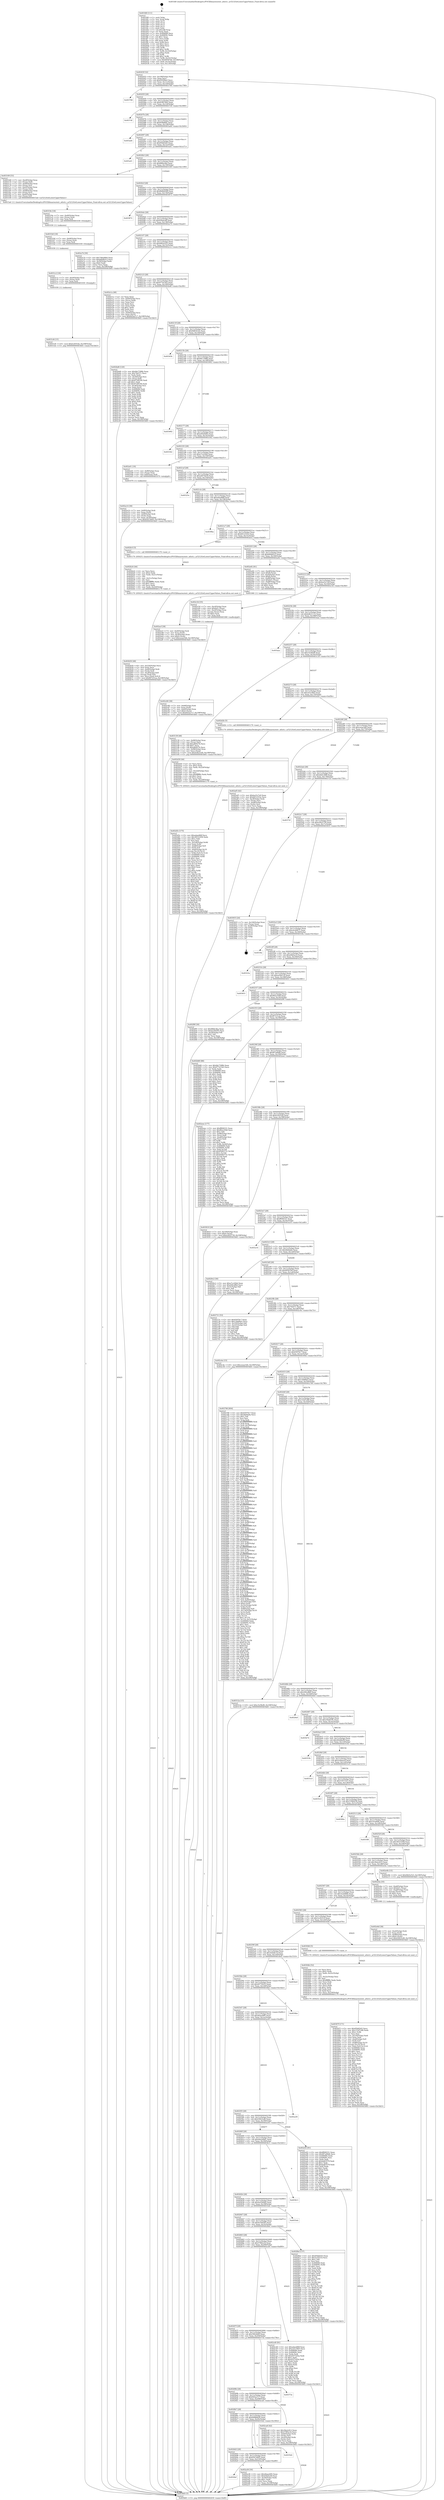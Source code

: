 digraph "0x401fd0" {
  label = "0x401fd0 (/mnt/c/Users/mathe/Desktop/tcc/POCII/binaries/extr_athrd.c_ar5212GetLowerUpperValues_Final-ollvm.out::main(0))"
  labelloc = "t"
  node[shape=record]

  Entry [label="",width=0.3,height=0.3,shape=circle,fillcolor=black,style=filled]
  "0x40203f" [label="{
     0x40203f [32]\l
     | [instrs]\l
     &nbsp;&nbsp;0x40203f \<+6\>: mov -0x108(%rbp),%eax\l
     &nbsp;&nbsp;0x402045 \<+2\>: mov %eax,%ecx\l
     &nbsp;&nbsp;0x402047 \<+6\>: sub $0x83f399a5,%ecx\l
     &nbsp;&nbsp;0x40204d \<+6\>: mov %eax,-0x11c(%rbp)\l
     &nbsp;&nbsp;0x402053 \<+6\>: mov %ecx,-0x120(%rbp)\l
     &nbsp;&nbsp;0x402059 \<+6\>: je 0000000000403768 \<main+0x1798\>\l
  }"]
  "0x403768" [label="{
     0x403768\l
  }", style=dashed]
  "0x40205f" [label="{
     0x40205f [28]\l
     | [instrs]\l
     &nbsp;&nbsp;0x40205f \<+5\>: jmp 0000000000402064 \<main+0x94\>\l
     &nbsp;&nbsp;0x402064 \<+6\>: mov -0x11c(%rbp),%eax\l
     &nbsp;&nbsp;0x40206a \<+5\>: sub $0x83f6760e,%eax\l
     &nbsp;&nbsp;0x40206f \<+6\>: mov %eax,-0x124(%rbp)\l
     &nbsp;&nbsp;0x402075 \<+6\>: je 00000000004037df \<main+0x180f\>\l
  }"]
  Exit [label="",width=0.3,height=0.3,shape=circle,fillcolor=black,style=filled,peripheries=2]
  "0x4037df" [label="{
     0x4037df\l
  }", style=dashed]
  "0x40207b" [label="{
     0x40207b [28]\l
     | [instrs]\l
     &nbsp;&nbsp;0x40207b \<+5\>: jmp 0000000000402080 \<main+0xb0\>\l
     &nbsp;&nbsp;0x402080 \<+6\>: mov -0x11c(%rbp),%eax\l
     &nbsp;&nbsp;0x402086 \<+5\>: sub $0x859b8f4c,%eax\l
     &nbsp;&nbsp;0x40208b \<+6\>: mov %eax,-0x128(%rbp)\l
     &nbsp;&nbsp;0x402091 \<+6\>: je 0000000000403ad4 \<main+0x1b04\>\l
  }"]
  "0x4031d4" [label="{
     0x4031d4 [15]\l
     | [instrs]\l
     &nbsp;&nbsp;0x4031d4 \<+10\>: movl $0xfc20552b,-0x108(%rbp)\l
     &nbsp;&nbsp;0x4031de \<+5\>: jmp 0000000000403b83 \<main+0x1bb3\>\l
  }"]
  "0x403ad4" [label="{
     0x403ad4\l
  }", style=dashed]
  "0x402097" [label="{
     0x402097 [28]\l
     | [instrs]\l
     &nbsp;&nbsp;0x402097 \<+5\>: jmp 000000000040209c \<main+0xcc\>\l
     &nbsp;&nbsp;0x40209c \<+6\>: mov -0x11c(%rbp),%eax\l
     &nbsp;&nbsp;0x4020a2 \<+5\>: sub $0x85bfd3d3,%eax\l
     &nbsp;&nbsp;0x4020a7 \<+6\>: mov %eax,-0x12c(%rbp)\l
     &nbsp;&nbsp;0x4020ad \<+6\>: je 0000000000403a41 \<main+0x1a71\>\l
  }"]
  "0x4031c2" [label="{
     0x4031c2 [18]\l
     | [instrs]\l
     &nbsp;&nbsp;0x4031c2 \<+7\>: mov -0xa0(%rbp),%rax\l
     &nbsp;&nbsp;0x4031c9 \<+3\>: mov (%rax),%rax\l
     &nbsp;&nbsp;0x4031cc \<+3\>: mov %rax,%rdi\l
     &nbsp;&nbsp;0x4031cf \<+5\>: call 0000000000401030 \<free@plt\>\l
     | [calls]\l
     &nbsp;&nbsp;0x401030 \{1\} (unknown)\l
  }"]
  "0x403a41" [label="{
     0x403a41\l
  }", style=dashed]
  "0x4020b3" [label="{
     0x4020b3 [28]\l
     | [instrs]\l
     &nbsp;&nbsp;0x4020b3 \<+5\>: jmp 00000000004020b8 \<main+0xe8\>\l
     &nbsp;&nbsp;0x4020b8 \<+6\>: mov -0x11c(%rbp),%eax\l
     &nbsp;&nbsp;0x4020be \<+5\>: sub $0x88fdc4ba,%eax\l
     &nbsp;&nbsp;0x4020c3 \<+6\>: mov %eax,-0x130(%rbp)\l
     &nbsp;&nbsp;0x4020c9 \<+6\>: je 0000000000403169 \<main+0x1199\>\l
  }"]
  "0x4031b0" [label="{
     0x4031b0 [18]\l
     | [instrs]\l
     &nbsp;&nbsp;0x4031b0 \<+7\>: mov -0xb8(%rbp),%rax\l
     &nbsp;&nbsp;0x4031b7 \<+3\>: mov (%rax),%rax\l
     &nbsp;&nbsp;0x4031ba \<+3\>: mov %rax,%rdi\l
     &nbsp;&nbsp;0x4031bd \<+5\>: call 0000000000401030 \<free@plt\>\l
     | [calls]\l
     &nbsp;&nbsp;0x401030 \{1\} (unknown)\l
  }"]
  "0x403169" [label="{
     0x403169 [53]\l
     | [instrs]\l
     &nbsp;&nbsp;0x403169 \<+7\>: mov -0xe8(%rbp),%rax\l
     &nbsp;&nbsp;0x403170 \<+2\>: mov (%rax),%edi\l
     &nbsp;&nbsp;0x403172 \<+7\>: mov -0xd0(%rbp),%rax\l
     &nbsp;&nbsp;0x403179 \<+3\>: mov (%rax),%rsi\l
     &nbsp;&nbsp;0x40317c \<+7\>: mov -0xe0(%rbp),%rax\l
     &nbsp;&nbsp;0x403183 \<+2\>: mov (%rax),%edx\l
     &nbsp;&nbsp;0x403185 \<+7\>: mov -0xb8(%rbp),%rax\l
     &nbsp;&nbsp;0x40318c \<+3\>: mov (%rax),%rcx\l
     &nbsp;&nbsp;0x40318f \<+7\>: mov -0xa0(%rbp),%rax\l
     &nbsp;&nbsp;0x403196 \<+3\>: mov (%rax),%r8\l
     &nbsp;&nbsp;0x403199 \<+5\>: call 00000000004015a0 \<ar5212GetLowerUpperValues\>\l
     | [calls]\l
     &nbsp;&nbsp;0x4015a0 \{1\} (/mnt/c/Users/mathe/Desktop/tcc/POCII/binaries/extr_athrd.c_ar5212GetLowerUpperValues_Final-ollvm.out::ar5212GetLowerUpperValues)\l
  }"]
  "0x4020cf" [label="{
     0x4020cf [28]\l
     | [instrs]\l
     &nbsp;&nbsp;0x4020cf \<+5\>: jmp 00000000004020d4 \<main+0x104\>\l
     &nbsp;&nbsp;0x4020d4 \<+6\>: mov -0x11c(%rbp),%eax\l
     &nbsp;&nbsp;0x4020da \<+5\>: sub $0x8b66d5d9,%eax\l
     &nbsp;&nbsp;0x4020df \<+6\>: mov %eax,-0x134(%rbp)\l
     &nbsp;&nbsp;0x4020e5 \<+6\>: je 0000000000403872 \<main+0x18a2\>\l
  }"]
  "0x40319e" [label="{
     0x40319e [18]\l
     | [instrs]\l
     &nbsp;&nbsp;0x40319e \<+7\>: mov -0xd0(%rbp),%rax\l
     &nbsp;&nbsp;0x4031a5 \<+3\>: mov (%rax),%rax\l
     &nbsp;&nbsp;0x4031a8 \<+3\>: mov %rax,%rdi\l
     &nbsp;&nbsp;0x4031ab \<+5\>: call 0000000000401030 \<free@plt\>\l
     | [calls]\l
     &nbsp;&nbsp;0x401030 \{1\} (unknown)\l
  }"]
  "0x403872" [label="{
     0x403872\l
  }", style=dashed]
  "0x4020eb" [label="{
     0x4020eb [28]\l
     | [instrs]\l
     &nbsp;&nbsp;0x4020eb \<+5\>: jmp 00000000004020f0 \<main+0x120\>\l
     &nbsp;&nbsp;0x4020f0 \<+6\>: mov -0x11c(%rbp),%eax\l
     &nbsp;&nbsp;0x4020f6 \<+5\>: sub $0x93fa0cd9,%eax\l
     &nbsp;&nbsp;0x4020fb \<+6\>: mov %eax,-0x138(%rbp)\l
     &nbsp;&nbsp;0x402101 \<+6\>: je 0000000000402a74 \<main+0xaa4\>\l
  }"]
  "0x40307f" [label="{
     0x40307f [171]\l
     | [instrs]\l
     &nbsp;&nbsp;0x40307f \<+5\>: mov $0x85bfd3d3,%ecx\l
     &nbsp;&nbsp;0x403084 \<+5\>: mov $0x153d7c88,%edx\l
     &nbsp;&nbsp;0x403089 \<+3\>: mov $0x1,%r8b\l
     &nbsp;&nbsp;0x40308c \<+2\>: xor %esi,%esi\l
     &nbsp;&nbsp;0x40308e \<+6\>: mov -0x230(%rbp),%edi\l
     &nbsp;&nbsp;0x403094 \<+3\>: imul %eax,%edi\l
     &nbsp;&nbsp;0x403097 \<+7\>: mov -0xa0(%rbp),%r9\l
     &nbsp;&nbsp;0x40309e \<+3\>: mov (%r9),%r9\l
     &nbsp;&nbsp;0x4030a1 \<+7\>: mov -0x98(%rbp),%r10\l
     &nbsp;&nbsp;0x4030a8 \<+3\>: movslq (%r10),%r10\l
     &nbsp;&nbsp;0x4030ab \<+4\>: mov %edi,(%r9,%r10,4)\l
     &nbsp;&nbsp;0x4030af \<+7\>: mov 0x406084,%eax\l
     &nbsp;&nbsp;0x4030b6 \<+7\>: mov 0x40609c,%edi\l
     &nbsp;&nbsp;0x4030bd \<+3\>: sub $0x1,%esi\l
     &nbsp;&nbsp;0x4030c0 \<+3\>: mov %eax,%r11d\l
     &nbsp;&nbsp;0x4030c3 \<+3\>: add %esi,%r11d\l
     &nbsp;&nbsp;0x4030c6 \<+4\>: imul %r11d,%eax\l
     &nbsp;&nbsp;0x4030ca \<+3\>: and $0x1,%eax\l
     &nbsp;&nbsp;0x4030cd \<+3\>: cmp $0x0,%eax\l
     &nbsp;&nbsp;0x4030d0 \<+3\>: sete %bl\l
     &nbsp;&nbsp;0x4030d3 \<+3\>: cmp $0xa,%edi\l
     &nbsp;&nbsp;0x4030d6 \<+4\>: setl %r14b\l
     &nbsp;&nbsp;0x4030da \<+3\>: mov %bl,%r15b\l
     &nbsp;&nbsp;0x4030dd \<+4\>: xor $0xff,%r15b\l
     &nbsp;&nbsp;0x4030e1 \<+3\>: mov %r14b,%r12b\l
     &nbsp;&nbsp;0x4030e4 \<+4\>: xor $0xff,%r12b\l
     &nbsp;&nbsp;0x4030e8 \<+4\>: xor $0x1,%r8b\l
     &nbsp;&nbsp;0x4030ec \<+3\>: mov %r15b,%r13b\l
     &nbsp;&nbsp;0x4030ef \<+4\>: and $0xff,%r13b\l
     &nbsp;&nbsp;0x4030f3 \<+3\>: and %r8b,%bl\l
     &nbsp;&nbsp;0x4030f6 \<+3\>: mov %r12b,%al\l
     &nbsp;&nbsp;0x4030f9 \<+2\>: and $0xff,%al\l
     &nbsp;&nbsp;0x4030fb \<+3\>: and %r8b,%r14b\l
     &nbsp;&nbsp;0x4030fe \<+3\>: or %bl,%r13b\l
     &nbsp;&nbsp;0x403101 \<+3\>: or %r14b,%al\l
     &nbsp;&nbsp;0x403104 \<+3\>: xor %al,%r13b\l
     &nbsp;&nbsp;0x403107 \<+3\>: or %r12b,%r15b\l
     &nbsp;&nbsp;0x40310a \<+4\>: xor $0xff,%r15b\l
     &nbsp;&nbsp;0x40310e \<+4\>: or $0x1,%r8b\l
     &nbsp;&nbsp;0x403112 \<+3\>: and %r8b,%r15b\l
     &nbsp;&nbsp;0x403115 \<+3\>: or %r15b,%r13b\l
     &nbsp;&nbsp;0x403118 \<+4\>: test $0x1,%r13b\l
     &nbsp;&nbsp;0x40311c \<+3\>: cmovne %edx,%ecx\l
     &nbsp;&nbsp;0x40311f \<+6\>: mov %ecx,-0x108(%rbp)\l
     &nbsp;&nbsp;0x403125 \<+5\>: jmp 0000000000403b83 \<main+0x1bb3\>\l
  }"]
  "0x402a74" [label="{
     0x402a74 [30]\l
     | [instrs]\l
     &nbsp;&nbsp;0x402a74 \<+5\>: mov $0x748a06b0,%eax\l
     &nbsp;&nbsp;0x402a79 \<+5\>: mov $0xb84db5c3,%ecx\l
     &nbsp;&nbsp;0x402a7e \<+3\>: mov -0x30(%rbp),%edx\l
     &nbsp;&nbsp;0x402a81 \<+3\>: cmp $0x0,%edx\l
     &nbsp;&nbsp;0x402a84 \<+3\>: cmove %ecx,%eax\l
     &nbsp;&nbsp;0x402a87 \<+6\>: mov %eax,-0x108(%rbp)\l
     &nbsp;&nbsp;0x402a8d \<+5\>: jmp 0000000000403b83 \<main+0x1bb3\>\l
  }"]
  "0x402107" [label="{
     0x402107 [28]\l
     | [instrs]\l
     &nbsp;&nbsp;0x402107 \<+5\>: jmp 000000000040210c \<main+0x13c\>\l
     &nbsp;&nbsp;0x40210c \<+6\>: mov -0x11c(%rbp),%eax\l
     &nbsp;&nbsp;0x402112 \<+5\>: sub $0x94b5e523,%eax\l
     &nbsp;&nbsp;0x402117 \<+6\>: mov %eax,-0x13c(%rbp)\l
     &nbsp;&nbsp;0x40211d \<+6\>: je 0000000000402e1a \<main+0xe4a\>\l
  }"]
  "0x40304b" [label="{
     0x40304b [52]\l
     | [instrs]\l
     &nbsp;&nbsp;0x40304b \<+2\>: xor %ecx,%ecx\l
     &nbsp;&nbsp;0x40304d \<+5\>: mov $0x2,%edx\l
     &nbsp;&nbsp;0x403052 \<+6\>: mov %edx,-0x22c(%rbp)\l
     &nbsp;&nbsp;0x403058 \<+1\>: cltd\l
     &nbsp;&nbsp;0x403059 \<+6\>: mov -0x22c(%rbp),%esi\l
     &nbsp;&nbsp;0x40305f \<+2\>: idiv %esi\l
     &nbsp;&nbsp;0x403061 \<+6\>: imul $0xfffffffe,%edx,%edx\l
     &nbsp;&nbsp;0x403067 \<+2\>: mov %ecx,%edi\l
     &nbsp;&nbsp;0x403069 \<+2\>: sub %edx,%edi\l
     &nbsp;&nbsp;0x40306b \<+2\>: mov %ecx,%edx\l
     &nbsp;&nbsp;0x40306d \<+3\>: sub $0x1,%edx\l
     &nbsp;&nbsp;0x403070 \<+2\>: add %edx,%edi\l
     &nbsp;&nbsp;0x403072 \<+2\>: sub %edi,%ecx\l
     &nbsp;&nbsp;0x403074 \<+6\>: mov %ecx,-0x230(%rbp)\l
     &nbsp;&nbsp;0x40307a \<+5\>: call 0000000000401170 \<next_i\>\l
     | [calls]\l
     &nbsp;&nbsp;0x401170 \{65025\} (/mnt/c/Users/mathe/Desktop/tcc/POCII/binaries/extr_athrd.c_ar5212GetLowerUpperValues_Final-ollvm.out::next_i)\l
  }"]
  "0x402e1a" [label="{
     0x402e1a [48]\l
     | [instrs]\l
     &nbsp;&nbsp;0x402e1a \<+2\>: xor %eax,%eax\l
     &nbsp;&nbsp;0x402e1c \<+7\>: mov -0xb0(%rbp),%rcx\l
     &nbsp;&nbsp;0x402e23 \<+2\>: mov (%rcx),%edx\l
     &nbsp;&nbsp;0x402e25 \<+2\>: mov %eax,%esi\l
     &nbsp;&nbsp;0x402e27 \<+2\>: sub %edx,%esi\l
     &nbsp;&nbsp;0x402e29 \<+2\>: mov %eax,%edx\l
     &nbsp;&nbsp;0x402e2b \<+3\>: sub $0x1,%edx\l
     &nbsp;&nbsp;0x402e2e \<+2\>: add %edx,%esi\l
     &nbsp;&nbsp;0x402e30 \<+2\>: sub %esi,%eax\l
     &nbsp;&nbsp;0x402e32 \<+7\>: mov -0xb0(%rbp),%rcx\l
     &nbsp;&nbsp;0x402e39 \<+2\>: mov %eax,(%rcx)\l
     &nbsp;&nbsp;0x402e3b \<+10\>: movl $0x645ea7c7,-0x108(%rbp)\l
     &nbsp;&nbsp;0x402e45 \<+5\>: jmp 0000000000403b83 \<main+0x1bb3\>\l
  }"]
  "0x402123" [label="{
     0x402123 [28]\l
     | [instrs]\l
     &nbsp;&nbsp;0x402123 \<+5\>: jmp 0000000000402128 \<main+0x158\>\l
     &nbsp;&nbsp;0x402128 \<+6\>: mov -0x11c(%rbp),%eax\l
     &nbsp;&nbsp;0x40212e \<+5\>: sub $0x977d15b3,%eax\l
     &nbsp;&nbsp;0x402133 \<+6\>: mov %eax,-0x140(%rbp)\l
     &nbsp;&nbsp;0x402139 \<+6\>: je 0000000000402bd6 \<main+0xc06\>\l
  }"]
  "0x402e6d" [label="{
     0x402e6d [38]\l
     | [instrs]\l
     &nbsp;&nbsp;0x402e6d \<+7\>: mov -0xa0(%rbp),%rdi\l
     &nbsp;&nbsp;0x402e74 \<+3\>: mov %rax,(%rdi)\l
     &nbsp;&nbsp;0x402e77 \<+7\>: mov -0x98(%rbp),%rax\l
     &nbsp;&nbsp;0x402e7e \<+6\>: movl $0x0,(%rax)\l
     &nbsp;&nbsp;0x402e84 \<+10\>: movl $0x43823cd0,-0x108(%rbp)\l
     &nbsp;&nbsp;0x402e8e \<+5\>: jmp 0000000000403b83 \<main+0x1bb3\>\l
  }"]
  "0x402bd6" [label="{
     0x402bd6 [120]\l
     | [instrs]\l
     &nbsp;&nbsp;0x402bd6 \<+5\>: mov $0x9dc7398b,%eax\l
     &nbsp;&nbsp;0x402bdb \<+5\>: mov $0x7faf371,%ecx\l
     &nbsp;&nbsp;0x402be0 \<+2\>: xor %edx,%edx\l
     &nbsp;&nbsp;0x402be2 \<+7\>: mov -0xc8(%rbp),%rsi\l
     &nbsp;&nbsp;0x402be9 \<+2\>: mov (%rsi),%edi\l
     &nbsp;&nbsp;0x402beb \<+6\>: sub $0x872f6180,%edi\l
     &nbsp;&nbsp;0x402bf1 \<+3\>: add $0x1,%edi\l
     &nbsp;&nbsp;0x402bf4 \<+6\>: add $0x872f6180,%edi\l
     &nbsp;&nbsp;0x402bfa \<+7\>: mov -0xc8(%rbp),%rsi\l
     &nbsp;&nbsp;0x402c01 \<+2\>: mov %edi,(%rsi)\l
     &nbsp;&nbsp;0x402c03 \<+7\>: mov 0x406084,%edi\l
     &nbsp;&nbsp;0x402c0a \<+8\>: mov 0x40609c,%r8d\l
     &nbsp;&nbsp;0x402c12 \<+3\>: sub $0x1,%edx\l
     &nbsp;&nbsp;0x402c15 \<+3\>: mov %edi,%r9d\l
     &nbsp;&nbsp;0x402c18 \<+3\>: add %edx,%r9d\l
     &nbsp;&nbsp;0x402c1b \<+4\>: imul %r9d,%edi\l
     &nbsp;&nbsp;0x402c1f \<+3\>: and $0x1,%edi\l
     &nbsp;&nbsp;0x402c22 \<+3\>: cmp $0x0,%edi\l
     &nbsp;&nbsp;0x402c25 \<+4\>: sete %r10b\l
     &nbsp;&nbsp;0x402c29 \<+4\>: cmp $0xa,%r8d\l
     &nbsp;&nbsp;0x402c2d \<+4\>: setl %r11b\l
     &nbsp;&nbsp;0x402c31 \<+3\>: mov %r10b,%bl\l
     &nbsp;&nbsp;0x402c34 \<+3\>: and %r11b,%bl\l
     &nbsp;&nbsp;0x402c37 \<+3\>: xor %r11b,%r10b\l
     &nbsp;&nbsp;0x402c3a \<+3\>: or %r10b,%bl\l
     &nbsp;&nbsp;0x402c3d \<+3\>: test $0x1,%bl\l
     &nbsp;&nbsp;0x402c40 \<+3\>: cmovne %ecx,%eax\l
     &nbsp;&nbsp;0x402c43 \<+6\>: mov %eax,-0x108(%rbp)\l
     &nbsp;&nbsp;0x402c49 \<+5\>: jmp 0000000000403b83 \<main+0x1bb3\>\l
  }"]
  "0x40213f" [label="{
     0x40213f [28]\l
     | [instrs]\l
     &nbsp;&nbsp;0x40213f \<+5\>: jmp 0000000000402144 \<main+0x174\>\l
     &nbsp;&nbsp;0x402144 \<+6\>: mov -0x11c(%rbp),%eax\l
     &nbsp;&nbsp;0x40214a \<+5\>: sub $0x9d8341dc,%eax\l
     &nbsp;&nbsp;0x40214f \<+6\>: mov %eax,-0x144(%rbp)\l
     &nbsp;&nbsp;0x402155 \<+6\>: je 000000000040345b \<main+0x148b\>\l
  }"]
  "0x402d5c" [label="{
     0x402d5c [175]\l
     | [instrs]\l
     &nbsp;&nbsp;0x402d5c \<+5\>: mov $0xadaed66f,%ecx\l
     &nbsp;&nbsp;0x402d61 \<+5\>: mov $0x36531958,%edx\l
     &nbsp;&nbsp;0x402d66 \<+3\>: mov $0x1,%dil\l
     &nbsp;&nbsp;0x402d69 \<+2\>: xor %esi,%esi\l
     &nbsp;&nbsp;0x402d6b \<+7\>: mov -0x228(%rbp),%r8d\l
     &nbsp;&nbsp;0x402d72 \<+4\>: imul %eax,%r8d\l
     &nbsp;&nbsp;0x402d76 \<+7\>: mov -0xb8(%rbp),%r9\l
     &nbsp;&nbsp;0x402d7d \<+3\>: mov (%r9),%r9\l
     &nbsp;&nbsp;0x402d80 \<+7\>: mov -0xb0(%rbp),%r10\l
     &nbsp;&nbsp;0x402d87 \<+3\>: movslq (%r10),%r10\l
     &nbsp;&nbsp;0x402d8a \<+4\>: mov %r8d,(%r9,%r10,4)\l
     &nbsp;&nbsp;0x402d8e \<+7\>: mov 0x406084,%eax\l
     &nbsp;&nbsp;0x402d95 \<+8\>: mov 0x40609c,%r8d\l
     &nbsp;&nbsp;0x402d9d \<+3\>: sub $0x1,%esi\l
     &nbsp;&nbsp;0x402da0 \<+3\>: mov %eax,%r11d\l
     &nbsp;&nbsp;0x402da3 \<+3\>: add %esi,%r11d\l
     &nbsp;&nbsp;0x402da6 \<+4\>: imul %r11d,%eax\l
     &nbsp;&nbsp;0x402daa \<+3\>: and $0x1,%eax\l
     &nbsp;&nbsp;0x402dad \<+3\>: cmp $0x0,%eax\l
     &nbsp;&nbsp;0x402db0 \<+3\>: sete %bl\l
     &nbsp;&nbsp;0x402db3 \<+4\>: cmp $0xa,%r8d\l
     &nbsp;&nbsp;0x402db7 \<+4\>: setl %r14b\l
     &nbsp;&nbsp;0x402dbb \<+3\>: mov %bl,%r15b\l
     &nbsp;&nbsp;0x402dbe \<+4\>: xor $0xff,%r15b\l
     &nbsp;&nbsp;0x402dc2 \<+3\>: mov %r14b,%r12b\l
     &nbsp;&nbsp;0x402dc5 \<+4\>: xor $0xff,%r12b\l
     &nbsp;&nbsp;0x402dc9 \<+4\>: xor $0x0,%dil\l
     &nbsp;&nbsp;0x402dcd \<+3\>: mov %r15b,%r13b\l
     &nbsp;&nbsp;0x402dd0 \<+4\>: and $0x0,%r13b\l
     &nbsp;&nbsp;0x402dd4 \<+3\>: and %dil,%bl\l
     &nbsp;&nbsp;0x402dd7 \<+3\>: mov %r12b,%al\l
     &nbsp;&nbsp;0x402dda \<+2\>: and $0x0,%al\l
     &nbsp;&nbsp;0x402ddc \<+3\>: and %dil,%r14b\l
     &nbsp;&nbsp;0x402ddf \<+3\>: or %bl,%r13b\l
     &nbsp;&nbsp;0x402de2 \<+3\>: or %r14b,%al\l
     &nbsp;&nbsp;0x402de5 \<+3\>: xor %al,%r13b\l
     &nbsp;&nbsp;0x402de8 \<+3\>: or %r12b,%r15b\l
     &nbsp;&nbsp;0x402deb \<+4\>: xor $0xff,%r15b\l
     &nbsp;&nbsp;0x402def \<+4\>: or $0x0,%dil\l
     &nbsp;&nbsp;0x402df3 \<+3\>: and %dil,%r15b\l
     &nbsp;&nbsp;0x402df6 \<+3\>: or %r15b,%r13b\l
     &nbsp;&nbsp;0x402df9 \<+4\>: test $0x1,%r13b\l
     &nbsp;&nbsp;0x402dfd \<+3\>: cmovne %edx,%ecx\l
     &nbsp;&nbsp;0x402e00 \<+6\>: mov %ecx,-0x108(%rbp)\l
     &nbsp;&nbsp;0x402e06 \<+5\>: jmp 0000000000403b83 \<main+0x1bb3\>\l
  }"]
  "0x40345b" [label="{
     0x40345b\l
  }", style=dashed]
  "0x40215b" [label="{
     0x40215b [28]\l
     | [instrs]\l
     &nbsp;&nbsp;0x40215b \<+5\>: jmp 0000000000402160 \<main+0x190\>\l
     &nbsp;&nbsp;0x402160 \<+6\>: mov -0x11c(%rbp),%eax\l
     &nbsp;&nbsp;0x402166 \<+5\>: sub $0x9dc7398b,%eax\l
     &nbsp;&nbsp;0x40216b \<+6\>: mov %eax,-0x148(%rbp)\l
     &nbsp;&nbsp;0x402171 \<+6\>: je 0000000000403992 \<main+0x19c2\>\l
  }"]
  "0x402d30" [label="{
     0x402d30 [44]\l
     | [instrs]\l
     &nbsp;&nbsp;0x402d30 \<+2\>: xor %ecx,%ecx\l
     &nbsp;&nbsp;0x402d32 \<+5\>: mov $0x2,%edx\l
     &nbsp;&nbsp;0x402d37 \<+6\>: mov %edx,-0x224(%rbp)\l
     &nbsp;&nbsp;0x402d3d \<+1\>: cltd\l
     &nbsp;&nbsp;0x402d3e \<+6\>: mov -0x224(%rbp),%esi\l
     &nbsp;&nbsp;0x402d44 \<+2\>: idiv %esi\l
     &nbsp;&nbsp;0x402d46 \<+6\>: imul $0xfffffffe,%edx,%edx\l
     &nbsp;&nbsp;0x402d4c \<+3\>: sub $0x1,%ecx\l
     &nbsp;&nbsp;0x402d4f \<+2\>: sub %ecx,%edx\l
     &nbsp;&nbsp;0x402d51 \<+6\>: mov %edx,-0x228(%rbp)\l
     &nbsp;&nbsp;0x402d57 \<+5\>: call 0000000000401170 \<next_i\>\l
     | [calls]\l
     &nbsp;&nbsp;0x401170 \{65025\} (/mnt/c/Users/mathe/Desktop/tcc/POCII/binaries/extr_athrd.c_ar5212GetLowerUpperValues_Final-ollvm.out::next_i)\l
  }"]
  "0x403992" [label="{
     0x403992\l
  }", style=dashed]
  "0x402177" [label="{
     0x402177 [28]\l
     | [instrs]\l
     &nbsp;&nbsp;0x402177 \<+5\>: jmp 000000000040217c \<main+0x1ac\>\l
     &nbsp;&nbsp;0x40217c \<+6\>: mov -0x11c(%rbp),%eax\l
     &nbsp;&nbsp;0x402182 \<+5\>: sub $0xa0026482,%eax\l
     &nbsp;&nbsp;0x402187 \<+6\>: mov %eax,-0x14c(%rbp)\l
     &nbsp;&nbsp;0x40218d \<+6\>: je 0000000000403342 \<main+0x1372\>\l
  }"]
  "0x402c80" [label="{
     0x402c80 [38]\l
     | [instrs]\l
     &nbsp;&nbsp;0x402c80 \<+7\>: mov -0xb8(%rbp),%rdi\l
     &nbsp;&nbsp;0x402c87 \<+3\>: mov %rax,(%rdi)\l
     &nbsp;&nbsp;0x402c8a \<+7\>: mov -0xb0(%rbp),%rax\l
     &nbsp;&nbsp;0x402c91 \<+6\>: movl $0x0,(%rax)\l
     &nbsp;&nbsp;0x402c97 \<+10\>: movl $0x645ea7c7,-0x108(%rbp)\l
     &nbsp;&nbsp;0x402ca1 \<+5\>: jmp 0000000000403b83 \<main+0x1bb3\>\l
  }"]
  "0x403342" [label="{
     0x403342\l
  }", style=dashed]
  "0x402193" [label="{
     0x402193 [28]\l
     | [instrs]\l
     &nbsp;&nbsp;0x402193 \<+5\>: jmp 0000000000402198 \<main+0x1c8\>\l
     &nbsp;&nbsp;0x402198 \<+6\>: mov -0x11c(%rbp),%eax\l
     &nbsp;&nbsp;0x40219e \<+5\>: sub $0xa7cc43b4,%eax\l
     &nbsp;&nbsp;0x4021a3 \<+6\>: mov %eax,-0x150(%rbp)\l
     &nbsp;&nbsp;0x4021a9 \<+6\>: je 0000000000402a01 \<main+0xa31\>\l
  }"]
  "0x402b50" [label="{
     0x402b50 [48]\l
     | [instrs]\l
     &nbsp;&nbsp;0x402b50 \<+6\>: mov -0x220(%rbp),%ecx\l
     &nbsp;&nbsp;0x402b56 \<+3\>: imul %eax,%ecx\l
     &nbsp;&nbsp;0x402b59 \<+7\>: mov -0xd0(%rbp),%rdi\l
     &nbsp;&nbsp;0x402b60 \<+3\>: mov (%rdi),%rdi\l
     &nbsp;&nbsp;0x402b63 \<+7\>: mov -0xc8(%rbp),%r8\l
     &nbsp;&nbsp;0x402b6a \<+3\>: movslq (%r8),%r8\l
     &nbsp;&nbsp;0x402b6d \<+4\>: mov %ecx,(%rdi,%r8,4)\l
     &nbsp;&nbsp;0x402b71 \<+10\>: movl $0xf87231ea,-0x108(%rbp)\l
     &nbsp;&nbsp;0x402b7b \<+5\>: jmp 0000000000403b83 \<main+0x1bb3\>\l
  }"]
  "0x402a01" [label="{
     0x402a01 [19]\l
     | [instrs]\l
     &nbsp;&nbsp;0x402a01 \<+7\>: mov -0xf8(%rbp),%rax\l
     &nbsp;&nbsp;0x402a08 \<+3\>: mov (%rax),%rax\l
     &nbsp;&nbsp;0x402a0b \<+4\>: mov 0x8(%rax),%rdi\l
     &nbsp;&nbsp;0x402a0f \<+5\>: call 0000000000401070 \<atoi@plt\>\l
     | [calls]\l
     &nbsp;&nbsp;0x401070 \{1\} (unknown)\l
  }"]
  "0x4021af" [label="{
     0x4021af [28]\l
     | [instrs]\l
     &nbsp;&nbsp;0x4021af \<+5\>: jmp 00000000004021b4 \<main+0x1e4\>\l
     &nbsp;&nbsp;0x4021b4 \<+6\>: mov -0x11c(%rbp),%eax\l
     &nbsp;&nbsp;0x4021ba \<+5\>: sub $0xad074d18,%eax\l
     &nbsp;&nbsp;0x4021bf \<+6\>: mov %eax,-0x154(%rbp)\l
     &nbsp;&nbsp;0x4021c5 \<+6\>: je 000000000040325e \<main+0x128e\>\l
  }"]
  "0x402b24" [label="{
     0x402b24 [44]\l
     | [instrs]\l
     &nbsp;&nbsp;0x402b24 \<+2\>: xor %ecx,%ecx\l
     &nbsp;&nbsp;0x402b26 \<+5\>: mov $0x2,%edx\l
     &nbsp;&nbsp;0x402b2b \<+6\>: mov %edx,-0x21c(%rbp)\l
     &nbsp;&nbsp;0x402b31 \<+1\>: cltd\l
     &nbsp;&nbsp;0x402b32 \<+6\>: mov -0x21c(%rbp),%esi\l
     &nbsp;&nbsp;0x402b38 \<+2\>: idiv %esi\l
     &nbsp;&nbsp;0x402b3a \<+6\>: imul $0xfffffffe,%edx,%edx\l
     &nbsp;&nbsp;0x402b40 \<+3\>: sub $0x1,%ecx\l
     &nbsp;&nbsp;0x402b43 \<+2\>: sub %ecx,%edx\l
     &nbsp;&nbsp;0x402b45 \<+6\>: mov %edx,-0x220(%rbp)\l
     &nbsp;&nbsp;0x402b4b \<+5\>: call 0000000000401170 \<next_i\>\l
     | [calls]\l
     &nbsp;&nbsp;0x401170 \{65025\} (/mnt/c/Users/mathe/Desktop/tcc/POCII/binaries/extr_athrd.c_ar5212GetLowerUpperValues_Final-ollvm.out::next_i)\l
  }"]
  "0x40325e" [label="{
     0x40325e\l
  }", style=dashed]
  "0x4021cb" [label="{
     0x4021cb [28]\l
     | [instrs]\l
     &nbsp;&nbsp;0x4021cb \<+5\>: jmp 00000000004021d0 \<main+0x200\>\l
     &nbsp;&nbsp;0x4021d0 \<+6\>: mov -0x11c(%rbp),%eax\l
     &nbsp;&nbsp;0x4021d6 \<+5\>: sub $0xadaed66f,%eax\l
     &nbsp;&nbsp;0x4021db \<+6\>: mov %eax,-0x158(%rbp)\l
     &nbsp;&nbsp;0x4021e1 \<+6\>: je 00000000004039ba \<main+0x19ea\>\l
  }"]
  "0x402acf" [label="{
     0x402acf [38]\l
     | [instrs]\l
     &nbsp;&nbsp;0x402acf \<+7\>: mov -0xd0(%rbp),%rdi\l
     &nbsp;&nbsp;0x402ad6 \<+3\>: mov %rax,(%rdi)\l
     &nbsp;&nbsp;0x402ad9 \<+7\>: mov -0xc8(%rbp),%rax\l
     &nbsp;&nbsp;0x402ae0 \<+6\>: movl $0x0,(%rax)\l
     &nbsp;&nbsp;0x402ae6 \<+10\>: movl $0xceeae3d4,-0x108(%rbp)\l
     &nbsp;&nbsp;0x402af0 \<+5\>: jmp 0000000000403b83 \<main+0x1bb3\>\l
  }"]
  "0x4039ba" [label="{
     0x4039ba\l
  }", style=dashed]
  "0x4021e7" [label="{
     0x4021e7 [28]\l
     | [instrs]\l
     &nbsp;&nbsp;0x4021e7 \<+5\>: jmp 00000000004021ec \<main+0x21c\>\l
     &nbsp;&nbsp;0x4021ec \<+6\>: mov -0x11c(%rbp),%eax\l
     &nbsp;&nbsp;0x4021f2 \<+5\>: sub $0xb612353e,%eax\l
     &nbsp;&nbsp;0x4021f7 \<+6\>: mov %eax,-0x15c(%rbp)\l
     &nbsp;&nbsp;0x4021fd \<+6\>: je 0000000000402b1f \<main+0xb4f\>\l
  }"]
  "0x4026ef" [label="{
     0x4026ef\l
  }", style=dashed]
  "0x402b1f" [label="{
     0x402b1f [5]\l
     | [instrs]\l
     &nbsp;&nbsp;0x402b1f \<+5\>: call 0000000000401170 \<next_i\>\l
     | [calls]\l
     &nbsp;&nbsp;0x401170 \{65025\} (/mnt/c/Users/mathe/Desktop/tcc/POCII/binaries/extr_athrd.c_ar5212GetLowerUpperValues_Final-ollvm.out::next_i)\l
  }"]
  "0x402203" [label="{
     0x402203 [28]\l
     | [instrs]\l
     &nbsp;&nbsp;0x402203 \<+5\>: jmp 0000000000402208 \<main+0x238\>\l
     &nbsp;&nbsp;0x402208 \<+6\>: mov -0x11c(%rbp),%eax\l
     &nbsp;&nbsp;0x40220e \<+5\>: sub $0xb84db5c3,%eax\l
     &nbsp;&nbsp;0x402213 \<+6\>: mov %eax,-0x160(%rbp)\l
     &nbsp;&nbsp;0x402219 \<+6\>: je 0000000000402a92 \<main+0xac2\>\l
  }"]
  "0x402a38" [label="{
     0x402a38 [30]\l
     | [instrs]\l
     &nbsp;&nbsp;0x402a38 \<+5\>: mov $0x40aee695,%eax\l
     &nbsp;&nbsp;0x402a3d \<+5\>: mov $0x93fa0cd9,%ecx\l
     &nbsp;&nbsp;0x402a42 \<+3\>: mov -0x30(%rbp),%edx\l
     &nbsp;&nbsp;0x402a45 \<+3\>: cmp $0x1,%edx\l
     &nbsp;&nbsp;0x402a48 \<+3\>: cmovl %ecx,%eax\l
     &nbsp;&nbsp;0x402a4b \<+6\>: mov %eax,-0x108(%rbp)\l
     &nbsp;&nbsp;0x402a51 \<+5\>: jmp 0000000000403b83 \<main+0x1bb3\>\l
  }"]
  "0x402a92" [label="{
     0x402a92 [61]\l
     | [instrs]\l
     &nbsp;&nbsp;0x402a92 \<+7\>: mov -0xe8(%rbp),%rax\l
     &nbsp;&nbsp;0x402a99 \<+6\>: movl $0xff,(%rax)\l
     &nbsp;&nbsp;0x402a9f \<+7\>: mov -0xe0(%rbp),%rax\l
     &nbsp;&nbsp;0x402aa6 \<+6\>: movl $0xff,(%rax)\l
     &nbsp;&nbsp;0x402aac \<+7\>: mov -0xd8(%rbp),%rax\l
     &nbsp;&nbsp;0x402ab3 \<+6\>: movl $0xfe01,(%rax)\l
     &nbsp;&nbsp;0x402ab9 \<+7\>: mov -0xd8(%rbp),%rax\l
     &nbsp;&nbsp;0x402ac0 \<+3\>: movslq (%rax),%rax\l
     &nbsp;&nbsp;0x402ac3 \<+4\>: shl $0x2,%rax\l
     &nbsp;&nbsp;0x402ac7 \<+3\>: mov %rax,%rdi\l
     &nbsp;&nbsp;0x402aca \<+5\>: call 0000000000401060 \<malloc@plt\>\l
     | [calls]\l
     &nbsp;&nbsp;0x401060 \{1\} (unknown)\l
  }"]
  "0x40221f" [label="{
     0x40221f [28]\l
     | [instrs]\l
     &nbsp;&nbsp;0x40221f \<+5\>: jmp 0000000000402224 \<main+0x254\>\l
     &nbsp;&nbsp;0x402224 \<+6\>: mov -0x11c(%rbp),%eax\l
     &nbsp;&nbsp;0x40222a \<+5\>: sub $0xba23c7e9,%eax\l
     &nbsp;&nbsp;0x40222f \<+6\>: mov %eax,-0x164(%rbp)\l
     &nbsp;&nbsp;0x402235 \<+6\>: je 0000000000402c5d \<main+0xc8d\>\l
  }"]
  "0x4026d3" [label="{
     0x4026d3 [28]\l
     | [instrs]\l
     &nbsp;&nbsp;0x4026d3 \<+5\>: jmp 00000000004026d8 \<main+0x708\>\l
     &nbsp;&nbsp;0x4026d8 \<+6\>: mov -0x11c(%rbp),%eax\l
     &nbsp;&nbsp;0x4026de \<+5\>: sub $0x65b7d495,%eax\l
     &nbsp;&nbsp;0x4026e3 \<+6\>: mov %eax,-0x210(%rbp)\l
     &nbsp;&nbsp;0x4026e9 \<+6\>: je 0000000000402a38 \<main+0xa68\>\l
  }"]
  "0x402c5d" [label="{
     0x402c5d [35]\l
     | [instrs]\l
     &nbsp;&nbsp;0x402c5d \<+7\>: mov -0xc0(%rbp),%rax\l
     &nbsp;&nbsp;0x402c64 \<+6\>: movl $0xfe01,(%rax)\l
     &nbsp;&nbsp;0x402c6a \<+7\>: mov -0xc0(%rbp),%rax\l
     &nbsp;&nbsp;0x402c71 \<+3\>: movslq (%rax),%rax\l
     &nbsp;&nbsp;0x402c74 \<+4\>: shl $0x2,%rax\l
     &nbsp;&nbsp;0x402c78 \<+3\>: mov %rax,%rdi\l
     &nbsp;&nbsp;0x402c7b \<+5\>: call 0000000000401060 \<malloc@plt\>\l
     | [calls]\l
     &nbsp;&nbsp;0x401060 \{1\} (unknown)\l
  }"]
  "0x40223b" [label="{
     0x40223b [28]\l
     | [instrs]\l
     &nbsp;&nbsp;0x40223b \<+5\>: jmp 0000000000402240 \<main+0x270\>\l
     &nbsp;&nbsp;0x402240 \<+6\>: mov -0x11c(%rbp),%eax\l
     &nbsp;&nbsp;0x402246 \<+5\>: sub $0xbdb31112,%eax\l
     &nbsp;&nbsp;0x40224b \<+6\>: mov %eax,-0x168(%rbp)\l
     &nbsp;&nbsp;0x402251 \<+6\>: je 0000000000403aaa \<main+0x1ada\>\l
  }"]
  "0x4035d2" [label="{
     0x4035d2\l
  }", style=dashed]
  "0x403aaa" [label="{
     0x403aaa\l
  }", style=dashed]
  "0x402257" [label="{
     0x402257 [28]\l
     | [instrs]\l
     &nbsp;&nbsp;0x402257 \<+5\>: jmp 000000000040225c \<main+0x28c\>\l
     &nbsp;&nbsp;0x40225c \<+6\>: mov -0x11c(%rbp),%eax\l
     &nbsp;&nbsp;0x402262 \<+5\>: sub $0xc5e58ef6,%eax\l
     &nbsp;&nbsp;0x402267 \<+6\>: mov %eax,-0x16c(%rbp)\l
     &nbsp;&nbsp;0x40226d \<+6\>: je 0000000000403139 \<main+0x1169\>\l
  }"]
  "0x4026b7" [label="{
     0x4026b7 [28]\l
     | [instrs]\l
     &nbsp;&nbsp;0x4026b7 \<+5\>: jmp 00000000004026bc \<main+0x6ec\>\l
     &nbsp;&nbsp;0x4026bc \<+6\>: mov -0x11c(%rbp),%eax\l
     &nbsp;&nbsp;0x4026c2 \<+5\>: sub $0x6488b626,%eax\l
     &nbsp;&nbsp;0x4026c7 \<+6\>: mov %eax,-0x20c(%rbp)\l
     &nbsp;&nbsp;0x4026cd \<+6\>: je 00000000004035d2 \<main+0x1602\>\l
  }"]
  "0x403139" [label="{
     0x403139 [48]\l
     | [instrs]\l
     &nbsp;&nbsp;0x403139 \<+7\>: mov -0x98(%rbp),%rax\l
     &nbsp;&nbsp;0x403140 \<+2\>: mov (%rax),%ecx\l
     &nbsp;&nbsp;0x403142 \<+6\>: add $0xa80427b,%ecx\l
     &nbsp;&nbsp;0x403148 \<+3\>: add $0x1,%ecx\l
     &nbsp;&nbsp;0x40314b \<+6\>: sub $0xa80427b,%ecx\l
     &nbsp;&nbsp;0x403151 \<+7\>: mov -0x98(%rbp),%rax\l
     &nbsp;&nbsp;0x403158 \<+2\>: mov %ecx,(%rax)\l
     &nbsp;&nbsp;0x40315a \<+10\>: movl $0x43823cd0,-0x108(%rbp)\l
     &nbsp;&nbsp;0x403164 \<+5\>: jmp 0000000000403b83 \<main+0x1bb3\>\l
  }"]
  "0x402273" [label="{
     0x402273 [28]\l
     | [instrs]\l
     &nbsp;&nbsp;0x402273 \<+5\>: jmp 0000000000402278 \<main+0x2a8\>\l
     &nbsp;&nbsp;0x402278 \<+6\>: mov -0x11c(%rbp),%eax\l
     &nbsp;&nbsp;0x40227e \<+5\>: sub $0xcb3c3903,%eax\l
     &nbsp;&nbsp;0x402283 \<+6\>: mov %eax,-0x170(%rbp)\l
     &nbsp;&nbsp;0x402289 \<+6\>: je 0000000000402d2b \<main+0xd5b\>\l
  }"]
  "0x402ca6" [label="{
     0x402ca6 [42]\l
     | [instrs]\l
     &nbsp;&nbsp;0x402ca6 \<+5\>: mov $0x39a2c812,%eax\l
     &nbsp;&nbsp;0x402cab \<+5\>: mov $0x578f2e1b,%ecx\l
     &nbsp;&nbsp;0x402cb0 \<+7\>: mov -0xb0(%rbp),%rdx\l
     &nbsp;&nbsp;0x402cb7 \<+2\>: mov (%rdx),%esi\l
     &nbsp;&nbsp;0x402cb9 \<+7\>: mov -0xc0(%rbp),%rdx\l
     &nbsp;&nbsp;0x402cc0 \<+2\>: cmp (%rdx),%esi\l
     &nbsp;&nbsp;0x402cc2 \<+3\>: cmovl %ecx,%eax\l
     &nbsp;&nbsp;0x402cc5 \<+6\>: mov %eax,-0x108(%rbp)\l
     &nbsp;&nbsp;0x402ccb \<+5\>: jmp 0000000000403b83 \<main+0x1bb3\>\l
  }"]
  "0x402d2b" [label="{
     0x402d2b [5]\l
     | [instrs]\l
     &nbsp;&nbsp;0x402d2b \<+5\>: call 0000000000401170 \<next_i\>\l
     | [calls]\l
     &nbsp;&nbsp;0x401170 \{65025\} (/mnt/c/Users/mathe/Desktop/tcc/POCII/binaries/extr_athrd.c_ar5212GetLowerUpperValues_Final-ollvm.out::next_i)\l
  }"]
  "0x40228f" [label="{
     0x40228f [28]\l
     | [instrs]\l
     &nbsp;&nbsp;0x40228f \<+5\>: jmp 0000000000402294 \<main+0x2c4\>\l
     &nbsp;&nbsp;0x402294 \<+6\>: mov -0x11c(%rbp),%eax\l
     &nbsp;&nbsp;0x40229a \<+5\>: sub $0xceeae3d4,%eax\l
     &nbsp;&nbsp;0x40229f \<+6\>: mov %eax,-0x174(%rbp)\l
     &nbsp;&nbsp;0x4022a5 \<+6\>: je 0000000000402af5 \<main+0xb25\>\l
  }"]
  "0x40269b" [label="{
     0x40269b [28]\l
     | [instrs]\l
     &nbsp;&nbsp;0x40269b \<+5\>: jmp 00000000004026a0 \<main+0x6d0\>\l
     &nbsp;&nbsp;0x4026a0 \<+6\>: mov -0x11c(%rbp),%eax\l
     &nbsp;&nbsp;0x4026a6 \<+5\>: sub $0x645ea7c7,%eax\l
     &nbsp;&nbsp;0x4026ab \<+6\>: mov %eax,-0x208(%rbp)\l
     &nbsp;&nbsp;0x4026b1 \<+6\>: je 0000000000402ca6 \<main+0xcd6\>\l
  }"]
  "0x402af5" [label="{
     0x402af5 [42]\l
     | [instrs]\l
     &nbsp;&nbsp;0x402af5 \<+5\>: mov $0xba23c7e9,%eax\l
     &nbsp;&nbsp;0x402afa \<+5\>: mov $0xb612353e,%ecx\l
     &nbsp;&nbsp;0x402aff \<+7\>: mov -0xc8(%rbp),%rdx\l
     &nbsp;&nbsp;0x402b06 \<+2\>: mov (%rdx),%esi\l
     &nbsp;&nbsp;0x402b08 \<+7\>: mov -0xd8(%rbp),%rdx\l
     &nbsp;&nbsp;0x402b0f \<+2\>: cmp (%rdx),%esi\l
     &nbsp;&nbsp;0x402b11 \<+3\>: cmovl %ecx,%eax\l
     &nbsp;&nbsp;0x402b14 \<+6\>: mov %eax,-0x108(%rbp)\l
     &nbsp;&nbsp;0x402b1a \<+5\>: jmp 0000000000403b83 \<main+0x1bb3\>\l
  }"]
  "0x4022ab" [label="{
     0x4022ab [28]\l
     | [instrs]\l
     &nbsp;&nbsp;0x4022ab \<+5\>: jmp 00000000004022b0 \<main+0x2e0\>\l
     &nbsp;&nbsp;0x4022b0 \<+6\>: mov -0x11c(%rbp),%eax\l
     &nbsp;&nbsp;0x4022b6 \<+5\>: sub $0xddd12f99,%eax\l
     &nbsp;&nbsp;0x4022bb \<+6\>: mov %eax,-0x178(%rbp)\l
     &nbsp;&nbsp;0x4022c1 \<+6\>: je 000000000040372f \<main+0x175f\>\l
  }"]
  "0x40373e" [label="{
     0x40373e\l
  }", style=dashed]
  "0x40372f" [label="{
     0x40372f\l
  }", style=dashed]
  "0x4022c7" [label="{
     0x4022c7 [28]\l
     | [instrs]\l
     &nbsp;&nbsp;0x4022c7 \<+5\>: jmp 00000000004022cc \<main+0x2fc\>\l
     &nbsp;&nbsp;0x4022cc \<+6\>: mov -0x11c(%rbp),%eax\l
     &nbsp;&nbsp;0x4022d2 \<+5\>: sub $0xe2822739,%eax\l
     &nbsp;&nbsp;0x4022d7 \<+6\>: mov %eax,-0x17c(%rbp)\l
     &nbsp;&nbsp;0x4022dd \<+6\>: je 0000000000403935 \<main+0x1965\>\l
  }"]
  "0x40267f" [label="{
     0x40267f [28]\l
     | [instrs]\l
     &nbsp;&nbsp;0x40267f \<+5\>: jmp 0000000000402684 \<main+0x6b4\>\l
     &nbsp;&nbsp;0x402684 \<+6\>: mov -0x11c(%rbp),%eax\l
     &nbsp;&nbsp;0x40268a \<+5\>: sub $0x59fc8490,%eax\l
     &nbsp;&nbsp;0x40268f \<+6\>: mov %eax,-0x204(%rbp)\l
     &nbsp;&nbsp;0x402695 \<+6\>: je 000000000040373e \<main+0x176e\>\l
  }"]
  "0x403935" [label="{
     0x403935 [24]\l
     | [instrs]\l
     &nbsp;&nbsp;0x403935 \<+7\>: mov -0x100(%rbp),%rax\l
     &nbsp;&nbsp;0x40393c \<+2\>: mov (%rax),%eax\l
     &nbsp;&nbsp;0x40393e \<+4\>: lea -0x28(%rbp),%rsp\l
     &nbsp;&nbsp;0x403942 \<+1\>: pop %rbx\l
     &nbsp;&nbsp;0x403943 \<+2\>: pop %r12\l
     &nbsp;&nbsp;0x403945 \<+2\>: pop %r13\l
     &nbsp;&nbsp;0x403947 \<+2\>: pop %r14\l
     &nbsp;&nbsp;0x403949 \<+2\>: pop %r15\l
     &nbsp;&nbsp;0x40394b \<+1\>: pop %rbp\l
     &nbsp;&nbsp;0x40394c \<+1\>: ret\l
  }"]
  "0x4022e3" [label="{
     0x4022e3 [28]\l
     | [instrs]\l
     &nbsp;&nbsp;0x4022e3 \<+5\>: jmp 00000000004022e8 \<main+0x318\>\l
     &nbsp;&nbsp;0x4022e8 \<+6\>: mov -0x11c(%rbp),%eax\l
     &nbsp;&nbsp;0x4022ee \<+5\>: sub $0xe4cd0671,%eax\l
     &nbsp;&nbsp;0x4022f3 \<+6\>: mov %eax,-0x180(%rbp)\l
     &nbsp;&nbsp;0x4022f9 \<+6\>: je 00000000004033fa \<main+0x142a\>\l
  }"]
  "0x402cd0" [label="{
     0x402cd0 [91]\l
     | [instrs]\l
     &nbsp;&nbsp;0x402cd0 \<+5\>: mov $0xadaed66f,%eax\l
     &nbsp;&nbsp;0x402cd5 \<+5\>: mov $0xcb3c3903,%ecx\l
     &nbsp;&nbsp;0x402cda \<+7\>: mov 0x406084,%edx\l
     &nbsp;&nbsp;0x402ce1 \<+7\>: mov 0x40609c,%esi\l
     &nbsp;&nbsp;0x402ce8 \<+2\>: mov %edx,%edi\l
     &nbsp;&nbsp;0x402cea \<+6\>: add $0x4557e02a,%edi\l
     &nbsp;&nbsp;0x402cf0 \<+3\>: sub $0x1,%edi\l
     &nbsp;&nbsp;0x402cf3 \<+6\>: sub $0x4557e02a,%edi\l
     &nbsp;&nbsp;0x402cf9 \<+3\>: imul %edi,%edx\l
     &nbsp;&nbsp;0x402cfc \<+3\>: and $0x1,%edx\l
     &nbsp;&nbsp;0x402cff \<+3\>: cmp $0x0,%edx\l
     &nbsp;&nbsp;0x402d02 \<+4\>: sete %r8b\l
     &nbsp;&nbsp;0x402d06 \<+3\>: cmp $0xa,%esi\l
     &nbsp;&nbsp;0x402d09 \<+4\>: setl %r9b\l
     &nbsp;&nbsp;0x402d0d \<+3\>: mov %r8b,%r10b\l
     &nbsp;&nbsp;0x402d10 \<+3\>: and %r9b,%r10b\l
     &nbsp;&nbsp;0x402d13 \<+3\>: xor %r9b,%r8b\l
     &nbsp;&nbsp;0x402d16 \<+3\>: or %r8b,%r10b\l
     &nbsp;&nbsp;0x402d19 \<+4\>: test $0x1,%r10b\l
     &nbsp;&nbsp;0x402d1d \<+3\>: cmovne %ecx,%eax\l
     &nbsp;&nbsp;0x402d20 \<+6\>: mov %eax,-0x108(%rbp)\l
     &nbsp;&nbsp;0x402d26 \<+5\>: jmp 0000000000403b83 \<main+0x1bb3\>\l
  }"]
  "0x4033fa" [label="{
     0x4033fa\l
  }", style=dashed]
  "0x4022ff" [label="{
     0x4022ff [28]\l
     | [instrs]\l
     &nbsp;&nbsp;0x4022ff \<+5\>: jmp 0000000000402304 \<main+0x334\>\l
     &nbsp;&nbsp;0x402304 \<+6\>: mov -0x11c(%rbp),%eax\l
     &nbsp;&nbsp;0x40230a \<+5\>: sub $0xe6bf2a14,%eax\l
     &nbsp;&nbsp;0x40230f \<+6\>: mov %eax,-0x184(%rbp)\l
     &nbsp;&nbsp;0x402315 \<+6\>: je 000000000040323a \<main+0x126a\>\l
  }"]
  "0x402663" [label="{
     0x402663 [28]\l
     | [instrs]\l
     &nbsp;&nbsp;0x402663 \<+5\>: jmp 0000000000402668 \<main+0x698\>\l
     &nbsp;&nbsp;0x402668 \<+6\>: mov -0x11c(%rbp),%eax\l
     &nbsp;&nbsp;0x40266e \<+5\>: sub $0x578f2e1b,%eax\l
     &nbsp;&nbsp;0x402673 \<+6\>: mov %eax,-0x200(%rbp)\l
     &nbsp;&nbsp;0x402679 \<+6\>: je 0000000000402cd0 \<main+0xd00\>\l
  }"]
  "0x40323a" [label="{
     0x40323a\l
  }", style=dashed]
  "0x40231b" [label="{
     0x40231b [28]\l
     | [instrs]\l
     &nbsp;&nbsp;0x40231b \<+5\>: jmp 0000000000402320 \<main+0x350\>\l
     &nbsp;&nbsp;0x402320 \<+6\>: mov -0x11c(%rbp),%eax\l
     &nbsp;&nbsp;0x402326 \<+5\>: sub $0xea5fd116,%eax\l
     &nbsp;&nbsp;0x40232b \<+6\>: mov %eax,-0x188(%rbp)\l
     &nbsp;&nbsp;0x402331 \<+6\>: je 0000000000403651 \<main+0x1681\>\l
  }"]
  "0x402fbd" [label="{
     0x402fbd [137]\l
     | [instrs]\l
     &nbsp;&nbsp;0x402fbd \<+5\>: mov $0x85bfd3d3,%eax\l
     &nbsp;&nbsp;0x402fc2 \<+5\>: mov $0x3ccf2514,%ecx\l
     &nbsp;&nbsp;0x402fc7 \<+2\>: mov $0x1,%dl\l
     &nbsp;&nbsp;0x402fc9 \<+2\>: xor %esi,%esi\l
     &nbsp;&nbsp;0x402fcb \<+7\>: mov 0x406084,%edi\l
     &nbsp;&nbsp;0x402fd2 \<+8\>: mov 0x40609c,%r8d\l
     &nbsp;&nbsp;0x402fda \<+3\>: sub $0x1,%esi\l
     &nbsp;&nbsp;0x402fdd \<+3\>: mov %edi,%r9d\l
     &nbsp;&nbsp;0x402fe0 \<+3\>: add %esi,%r9d\l
     &nbsp;&nbsp;0x402fe3 \<+4\>: imul %r9d,%edi\l
     &nbsp;&nbsp;0x402fe7 \<+3\>: and $0x1,%edi\l
     &nbsp;&nbsp;0x402fea \<+3\>: cmp $0x0,%edi\l
     &nbsp;&nbsp;0x402fed \<+4\>: sete %r10b\l
     &nbsp;&nbsp;0x402ff1 \<+4\>: cmp $0xa,%r8d\l
     &nbsp;&nbsp;0x402ff5 \<+4\>: setl %r11b\l
     &nbsp;&nbsp;0x402ff9 \<+3\>: mov %r10b,%bl\l
     &nbsp;&nbsp;0x402ffc \<+3\>: xor $0xff,%bl\l
     &nbsp;&nbsp;0x402fff \<+3\>: mov %r11b,%r14b\l
     &nbsp;&nbsp;0x403002 \<+4\>: xor $0xff,%r14b\l
     &nbsp;&nbsp;0x403006 \<+3\>: xor $0x0,%dl\l
     &nbsp;&nbsp;0x403009 \<+3\>: mov %bl,%r15b\l
     &nbsp;&nbsp;0x40300c \<+4\>: and $0x0,%r15b\l
     &nbsp;&nbsp;0x403010 \<+3\>: and %dl,%r10b\l
     &nbsp;&nbsp;0x403013 \<+3\>: mov %r14b,%r12b\l
     &nbsp;&nbsp;0x403016 \<+4\>: and $0x0,%r12b\l
     &nbsp;&nbsp;0x40301a \<+3\>: and %dl,%r11b\l
     &nbsp;&nbsp;0x40301d \<+3\>: or %r10b,%r15b\l
     &nbsp;&nbsp;0x403020 \<+3\>: or %r11b,%r12b\l
     &nbsp;&nbsp;0x403023 \<+3\>: xor %r12b,%r15b\l
     &nbsp;&nbsp;0x403026 \<+3\>: or %r14b,%bl\l
     &nbsp;&nbsp;0x403029 \<+3\>: xor $0xff,%bl\l
     &nbsp;&nbsp;0x40302c \<+3\>: or $0x0,%dl\l
     &nbsp;&nbsp;0x40302f \<+2\>: and %dl,%bl\l
     &nbsp;&nbsp;0x403031 \<+3\>: or %bl,%r15b\l
     &nbsp;&nbsp;0x403034 \<+4\>: test $0x1,%r15b\l
     &nbsp;&nbsp;0x403038 \<+3\>: cmovne %ecx,%eax\l
     &nbsp;&nbsp;0x40303b \<+6\>: mov %eax,-0x108(%rbp)\l
     &nbsp;&nbsp;0x403041 \<+5\>: jmp 0000000000403b83 \<main+0x1bb3\>\l
  }"]
  "0x403651" [label="{
     0x403651\l
  }", style=dashed]
  "0x402337" [label="{
     0x402337 [28]\l
     | [instrs]\l
     &nbsp;&nbsp;0x402337 \<+5\>: jmp 000000000040233c \<main+0x36c\>\l
     &nbsp;&nbsp;0x40233c \<+6\>: mov -0x11c(%rbp),%eax\l
     &nbsp;&nbsp;0x402342 \<+5\>: sub $0xf82e359d,%eax\l
     &nbsp;&nbsp;0x402347 \<+6\>: mov %eax,-0x18c(%rbp)\l
     &nbsp;&nbsp;0x40234d \<+6\>: je 0000000000402f9f \<main+0xfcf\>\l
  }"]
  "0x402647" [label="{
     0x402647 [28]\l
     | [instrs]\l
     &nbsp;&nbsp;0x402647 \<+5\>: jmp 000000000040264c \<main+0x67c\>\l
     &nbsp;&nbsp;0x40264c \<+6\>: mov -0x11c(%rbp),%eax\l
     &nbsp;&nbsp;0x402652 \<+5\>: sub $0x4c50d3f5,%eax\l
     &nbsp;&nbsp;0x402657 \<+6\>: mov %eax,-0x1fc(%rbp)\l
     &nbsp;&nbsp;0x40265d \<+6\>: je 0000000000402fbd \<main+0xfed\>\l
  }"]
  "0x402f9f" [label="{
     0x402f9f [30]\l
     | [instrs]\l
     &nbsp;&nbsp;0x402f9f \<+5\>: mov $0x88fdc4ba,%eax\l
     &nbsp;&nbsp;0x402fa4 \<+5\>: mov $0x4c50d3f5,%ecx\l
     &nbsp;&nbsp;0x402fa9 \<+3\>: mov -0x29(%rbp),%dl\l
     &nbsp;&nbsp;0x402fac \<+3\>: test $0x1,%dl\l
     &nbsp;&nbsp;0x402faf \<+3\>: cmovne %ecx,%eax\l
     &nbsp;&nbsp;0x402fb2 \<+6\>: mov %eax,-0x108(%rbp)\l
     &nbsp;&nbsp;0x402fb8 \<+5\>: jmp 0000000000403b83 \<main+0x1bb3\>\l
  }"]
  "0x402353" [label="{
     0x402353 [28]\l
     | [instrs]\l
     &nbsp;&nbsp;0x402353 \<+5\>: jmp 0000000000402358 \<main+0x388\>\l
     &nbsp;&nbsp;0x402358 \<+6\>: mov -0x11c(%rbp),%eax\l
     &nbsp;&nbsp;0x40235e \<+5\>: sub $0xf87231ea,%eax\l
     &nbsp;&nbsp;0x402363 \<+6\>: mov %eax,-0x190(%rbp)\l
     &nbsp;&nbsp;0x402369 \<+6\>: je 0000000000402b80 \<main+0xbb0\>\l
  }"]
  "0x4033eb" [label="{
     0x4033eb\l
  }", style=dashed]
  "0x402b80" [label="{
     0x402b80 [86]\l
     | [instrs]\l
     &nbsp;&nbsp;0x402b80 \<+5\>: mov $0x9dc7398b,%eax\l
     &nbsp;&nbsp;0x402b85 \<+5\>: mov $0x977d15b3,%ecx\l
     &nbsp;&nbsp;0x402b8a \<+2\>: xor %edx,%edx\l
     &nbsp;&nbsp;0x402b8c \<+7\>: mov 0x406084,%esi\l
     &nbsp;&nbsp;0x402b93 \<+7\>: mov 0x40609c,%edi\l
     &nbsp;&nbsp;0x402b9a \<+3\>: sub $0x1,%edx\l
     &nbsp;&nbsp;0x402b9d \<+3\>: mov %esi,%r8d\l
     &nbsp;&nbsp;0x402ba0 \<+3\>: add %edx,%r8d\l
     &nbsp;&nbsp;0x402ba3 \<+4\>: imul %r8d,%esi\l
     &nbsp;&nbsp;0x402ba7 \<+3\>: and $0x1,%esi\l
     &nbsp;&nbsp;0x402baa \<+3\>: cmp $0x0,%esi\l
     &nbsp;&nbsp;0x402bad \<+4\>: sete %r9b\l
     &nbsp;&nbsp;0x402bb1 \<+3\>: cmp $0xa,%edi\l
     &nbsp;&nbsp;0x402bb4 \<+4\>: setl %r10b\l
     &nbsp;&nbsp;0x402bb8 \<+3\>: mov %r9b,%r11b\l
     &nbsp;&nbsp;0x402bbb \<+3\>: and %r10b,%r11b\l
     &nbsp;&nbsp;0x402bbe \<+3\>: xor %r10b,%r9b\l
     &nbsp;&nbsp;0x402bc1 \<+3\>: or %r9b,%r11b\l
     &nbsp;&nbsp;0x402bc4 \<+4\>: test $0x1,%r11b\l
     &nbsp;&nbsp;0x402bc8 \<+3\>: cmovne %ecx,%eax\l
     &nbsp;&nbsp;0x402bcb \<+6\>: mov %eax,-0x108(%rbp)\l
     &nbsp;&nbsp;0x402bd1 \<+5\>: jmp 0000000000403b83 \<main+0x1bb3\>\l
  }"]
  "0x40236f" [label="{
     0x40236f [28]\l
     | [instrs]\l
     &nbsp;&nbsp;0x40236f \<+5\>: jmp 0000000000402374 \<main+0x3a4\>\l
     &nbsp;&nbsp;0x402374 \<+6\>: mov -0x11c(%rbp),%eax\l
     &nbsp;&nbsp;0x40237a \<+5\>: sub $0xf87a99db,%eax\l
     &nbsp;&nbsp;0x40237f \<+6\>: mov %eax,-0x194(%rbp)\l
     &nbsp;&nbsp;0x402385 \<+6\>: je 0000000000402eee \<main+0xf1e\>\l
  }"]
  "0x40262b" [label="{
     0x40262b [28]\l
     | [instrs]\l
     &nbsp;&nbsp;0x40262b \<+5\>: jmp 0000000000402630 \<main+0x660\>\l
     &nbsp;&nbsp;0x402630 \<+6\>: mov -0x11c(%rbp),%eax\l
     &nbsp;&nbsp;0x402636 \<+5\>: sub $0x4a25b940,%eax\l
     &nbsp;&nbsp;0x40263b \<+6\>: mov %eax,-0x1f8(%rbp)\l
     &nbsp;&nbsp;0x402641 \<+6\>: je 00000000004033eb \<main+0x141b\>\l
  }"]
  "0x402eee" [label="{
     0x402eee [177]\l
     | [instrs]\l
     &nbsp;&nbsp;0x402eee \<+5\>: mov $0xff006331,%eax\l
     &nbsp;&nbsp;0x402ef3 \<+5\>: mov $0xf82e359d,%ecx\l
     &nbsp;&nbsp;0x402ef8 \<+2\>: mov $0x1,%dl\l
     &nbsp;&nbsp;0x402efa \<+7\>: mov -0x98(%rbp),%rsi\l
     &nbsp;&nbsp;0x402f01 \<+2\>: mov (%rsi),%edi\l
     &nbsp;&nbsp;0x402f03 \<+7\>: mov -0xa8(%rbp),%rsi\l
     &nbsp;&nbsp;0x402f0a \<+2\>: cmp (%rsi),%edi\l
     &nbsp;&nbsp;0x402f0c \<+4\>: setl %r8b\l
     &nbsp;&nbsp;0x402f10 \<+4\>: and $0x1,%r8b\l
     &nbsp;&nbsp;0x402f14 \<+4\>: mov %r8b,-0x29(%rbp)\l
     &nbsp;&nbsp;0x402f18 \<+7\>: mov 0x406084,%edi\l
     &nbsp;&nbsp;0x402f1f \<+8\>: mov 0x40609c,%r9d\l
     &nbsp;&nbsp;0x402f27 \<+3\>: mov %edi,%r10d\l
     &nbsp;&nbsp;0x402f2a \<+7\>: add $0x85683731,%r10d\l
     &nbsp;&nbsp;0x402f31 \<+4\>: sub $0x1,%r10d\l
     &nbsp;&nbsp;0x402f35 \<+7\>: sub $0x85683731,%r10d\l
     &nbsp;&nbsp;0x402f3c \<+4\>: imul %r10d,%edi\l
     &nbsp;&nbsp;0x402f40 \<+3\>: and $0x1,%edi\l
     &nbsp;&nbsp;0x402f43 \<+3\>: cmp $0x0,%edi\l
     &nbsp;&nbsp;0x402f46 \<+4\>: sete %r8b\l
     &nbsp;&nbsp;0x402f4a \<+4\>: cmp $0xa,%r9d\l
     &nbsp;&nbsp;0x402f4e \<+4\>: setl %r11b\l
     &nbsp;&nbsp;0x402f52 \<+3\>: mov %r8b,%bl\l
     &nbsp;&nbsp;0x402f55 \<+3\>: xor $0xff,%bl\l
     &nbsp;&nbsp;0x402f58 \<+3\>: mov %r11b,%r14b\l
     &nbsp;&nbsp;0x402f5b \<+4\>: xor $0xff,%r14b\l
     &nbsp;&nbsp;0x402f5f \<+3\>: xor $0x1,%dl\l
     &nbsp;&nbsp;0x402f62 \<+3\>: mov %bl,%r15b\l
     &nbsp;&nbsp;0x402f65 \<+4\>: and $0xff,%r15b\l
     &nbsp;&nbsp;0x402f69 \<+3\>: and %dl,%r8b\l
     &nbsp;&nbsp;0x402f6c \<+3\>: mov %r14b,%r12b\l
     &nbsp;&nbsp;0x402f6f \<+4\>: and $0xff,%r12b\l
     &nbsp;&nbsp;0x402f73 \<+3\>: and %dl,%r11b\l
     &nbsp;&nbsp;0x402f76 \<+3\>: or %r8b,%r15b\l
     &nbsp;&nbsp;0x402f79 \<+3\>: or %r11b,%r12b\l
     &nbsp;&nbsp;0x402f7c \<+3\>: xor %r12b,%r15b\l
     &nbsp;&nbsp;0x402f7f \<+3\>: or %r14b,%bl\l
     &nbsp;&nbsp;0x402f82 \<+3\>: xor $0xff,%bl\l
     &nbsp;&nbsp;0x402f85 \<+3\>: or $0x1,%dl\l
     &nbsp;&nbsp;0x402f88 \<+2\>: and %dl,%bl\l
     &nbsp;&nbsp;0x402f8a \<+3\>: or %bl,%r15b\l
     &nbsp;&nbsp;0x402f8d \<+4\>: test $0x1,%r15b\l
     &nbsp;&nbsp;0x402f91 \<+3\>: cmovne %ecx,%eax\l
     &nbsp;&nbsp;0x402f94 \<+6\>: mov %eax,-0x108(%rbp)\l
     &nbsp;&nbsp;0x402f9a \<+5\>: jmp 0000000000403b83 \<main+0x1bb3\>\l
  }"]
  "0x40238b" [label="{
     0x40238b [28]\l
     | [instrs]\l
     &nbsp;&nbsp;0x40238b \<+5\>: jmp 0000000000402390 \<main+0x3c0\>\l
     &nbsp;&nbsp;0x402390 \<+6\>: mov -0x11c(%rbp),%eax\l
     &nbsp;&nbsp;0x402396 \<+5\>: sub $0xfc20552b,%eax\l
     &nbsp;&nbsp;0x40239b \<+6\>: mov %eax,-0x198(%rbp)\l
     &nbsp;&nbsp;0x4023a1 \<+6\>: je 0000000000403919 \<main+0x1949\>\l
  }"]
  "0x403b11" [label="{
     0x403b11\l
  }", style=dashed]
  "0x403919" [label="{
     0x403919 [28]\l
     | [instrs]\l
     &nbsp;&nbsp;0x403919 \<+7\>: mov -0x100(%rbp),%rax\l
     &nbsp;&nbsp;0x403920 \<+6\>: movl $0x0,(%rax)\l
     &nbsp;&nbsp;0x403926 \<+10\>: movl $0xe2822739,-0x108(%rbp)\l
     &nbsp;&nbsp;0x403930 \<+5\>: jmp 0000000000403b83 \<main+0x1bb3\>\l
  }"]
  "0x4023a7" [label="{
     0x4023a7 [28]\l
     | [instrs]\l
     &nbsp;&nbsp;0x4023a7 \<+5\>: jmp 00000000004023ac \<main+0x3dc\>\l
     &nbsp;&nbsp;0x4023ac \<+6\>: mov -0x11c(%rbp),%eax\l
     &nbsp;&nbsp;0x4023b2 \<+5\>: sub $0xff006331,%eax\l
     &nbsp;&nbsp;0x4023b7 \<+6\>: mov %eax,-0x19c(%rbp)\l
     &nbsp;&nbsp;0x4023bd \<+6\>: je 0000000000403a16 \<main+0x1a46\>\l
  }"]
  "0x40260f" [label="{
     0x40260f [28]\l
     | [instrs]\l
     &nbsp;&nbsp;0x40260f \<+5\>: jmp 0000000000402614 \<main+0x644\>\l
     &nbsp;&nbsp;0x402614 \<+6\>: mov -0x11c(%rbp),%eax\l
     &nbsp;&nbsp;0x40261a \<+5\>: sub $0x44a249d1,%eax\l
     &nbsp;&nbsp;0x40261f \<+6\>: mov %eax,-0x1f4(%rbp)\l
     &nbsp;&nbsp;0x402625 \<+6\>: je 0000000000403b11 \<main+0x1b41\>\l
  }"]
  "0x403a16" [label="{
     0x403a16\l
  }", style=dashed]
  "0x4023c3" [label="{
     0x4023c3 [28]\l
     | [instrs]\l
     &nbsp;&nbsp;0x4023c3 \<+5\>: jmp 00000000004023c8 \<main+0x3f8\>\l
     &nbsp;&nbsp;0x4023c8 \<+6\>: mov -0x11c(%rbp),%eax\l
     &nbsp;&nbsp;0x4023ce \<+5\>: sub $0x4bb9a8a,%eax\l
     &nbsp;&nbsp;0x4023d3 \<+6\>: mov %eax,-0x1a0(%rbp)\l
     &nbsp;&nbsp;0x4023d9 \<+6\>: je 00000000004029c2 \<main+0x9f2\>\l
  }"]
  "0x402e93" [label="{
     0x402e93 [91]\l
     | [instrs]\l
     &nbsp;&nbsp;0x402e93 \<+5\>: mov $0xff006331,%eax\l
     &nbsp;&nbsp;0x402e98 \<+5\>: mov $0xf87a99db,%ecx\l
     &nbsp;&nbsp;0x402e9d \<+7\>: mov 0x406084,%edx\l
     &nbsp;&nbsp;0x402ea4 \<+7\>: mov 0x40609c,%esi\l
     &nbsp;&nbsp;0x402eab \<+2\>: mov %edx,%edi\l
     &nbsp;&nbsp;0x402ead \<+6\>: sub $0xfadb5579,%edi\l
     &nbsp;&nbsp;0x402eb3 \<+3\>: sub $0x1,%edi\l
     &nbsp;&nbsp;0x402eb6 \<+6\>: add $0xfadb5579,%edi\l
     &nbsp;&nbsp;0x402ebc \<+3\>: imul %edi,%edx\l
     &nbsp;&nbsp;0x402ebf \<+3\>: and $0x1,%edx\l
     &nbsp;&nbsp;0x402ec2 \<+3\>: cmp $0x0,%edx\l
     &nbsp;&nbsp;0x402ec5 \<+4\>: sete %r8b\l
     &nbsp;&nbsp;0x402ec9 \<+3\>: cmp $0xa,%esi\l
     &nbsp;&nbsp;0x402ecc \<+4\>: setl %r9b\l
     &nbsp;&nbsp;0x402ed0 \<+3\>: mov %r8b,%r10b\l
     &nbsp;&nbsp;0x402ed3 \<+3\>: and %r9b,%r10b\l
     &nbsp;&nbsp;0x402ed6 \<+3\>: xor %r9b,%r8b\l
     &nbsp;&nbsp;0x402ed9 \<+3\>: or %r8b,%r10b\l
     &nbsp;&nbsp;0x402edc \<+4\>: test $0x1,%r10b\l
     &nbsp;&nbsp;0x402ee0 \<+3\>: cmovne %ecx,%eax\l
     &nbsp;&nbsp;0x402ee3 \<+6\>: mov %eax,-0x108(%rbp)\l
     &nbsp;&nbsp;0x402ee9 \<+5\>: jmp 0000000000403b83 \<main+0x1bb3\>\l
  }"]
  "0x4029c2" [label="{
     0x4029c2 [30]\l
     | [instrs]\l
     &nbsp;&nbsp;0x4029c2 \<+5\>: mov $0xa7cc43b4,%eax\l
     &nbsp;&nbsp;0x4029c7 \<+5\>: mov $0x200cdfb0,%ecx\l
     &nbsp;&nbsp;0x4029cc \<+3\>: mov -0x31(%rbp),%dl\l
     &nbsp;&nbsp;0x4029cf \<+3\>: test $0x1,%dl\l
     &nbsp;&nbsp;0x4029d2 \<+3\>: cmovne %ecx,%eax\l
     &nbsp;&nbsp;0x4029d5 \<+6\>: mov %eax,-0x108(%rbp)\l
     &nbsp;&nbsp;0x4029db \<+5\>: jmp 0000000000403b83 \<main+0x1bb3\>\l
  }"]
  "0x4023df" [label="{
     0x4023df [28]\l
     | [instrs]\l
     &nbsp;&nbsp;0x4023df \<+5\>: jmp 00000000004023e4 \<main+0x414\>\l
     &nbsp;&nbsp;0x4023e4 \<+6\>: mov -0x11c(%rbp),%eax\l
     &nbsp;&nbsp;0x4023ea \<+5\>: sub $0x69587b9,%eax\l
     &nbsp;&nbsp;0x4023ef \<+6\>: mov %eax,-0x1a4(%rbp)\l
     &nbsp;&nbsp;0x4023f5 \<+6\>: je 0000000000402731 \<main+0x761\>\l
  }"]
  "0x4025f3" [label="{
     0x4025f3 [28]\l
     | [instrs]\l
     &nbsp;&nbsp;0x4025f3 \<+5\>: jmp 00000000004025f8 \<main+0x628\>\l
     &nbsp;&nbsp;0x4025f8 \<+6\>: mov -0x11c(%rbp),%eax\l
     &nbsp;&nbsp;0x4025fe \<+5\>: sub $0x43823cd0,%eax\l
     &nbsp;&nbsp;0x402603 \<+6\>: mov %eax,-0x1f0(%rbp)\l
     &nbsp;&nbsp;0x402609 \<+6\>: je 0000000000402e93 \<main+0xec3\>\l
  }"]
  "0x402731" [label="{
     0x402731 [53]\l
     | [instrs]\l
     &nbsp;&nbsp;0x402731 \<+5\>: mov $0x83976c7,%eax\l
     &nbsp;&nbsp;0x402736 \<+5\>: mov $0x12bf08a5,%ecx\l
     &nbsp;&nbsp;0x40273b \<+6\>: mov -0x102(%rbp),%dl\l
     &nbsp;&nbsp;0x402741 \<+7\>: mov -0x101(%rbp),%sil\l
     &nbsp;&nbsp;0x402748 \<+3\>: mov %dl,%dil\l
     &nbsp;&nbsp;0x40274b \<+3\>: and %sil,%dil\l
     &nbsp;&nbsp;0x40274e \<+3\>: xor %sil,%dl\l
     &nbsp;&nbsp;0x402751 \<+3\>: or %dl,%dil\l
     &nbsp;&nbsp;0x402754 \<+4\>: test $0x1,%dil\l
     &nbsp;&nbsp;0x402758 \<+3\>: cmovne %ecx,%eax\l
     &nbsp;&nbsp;0x40275b \<+6\>: mov %eax,-0x108(%rbp)\l
     &nbsp;&nbsp;0x402761 \<+5\>: jmp 0000000000403b83 \<main+0x1bb3\>\l
  }"]
  "0x4023fb" [label="{
     0x4023fb [28]\l
     | [instrs]\l
     &nbsp;&nbsp;0x4023fb \<+5\>: jmp 0000000000402400 \<main+0x430\>\l
     &nbsp;&nbsp;0x402400 \<+6\>: mov -0x11c(%rbp),%eax\l
     &nbsp;&nbsp;0x402406 \<+5\>: sub $0x7faf371,%eax\l
     &nbsp;&nbsp;0x40240b \<+6\>: mov %eax,-0x1a8(%rbp)\l
     &nbsp;&nbsp;0x402411 \<+6\>: je 0000000000402c4e \<main+0xc7e\>\l
  }"]
  "0x403b83" [label="{
     0x403b83 [5]\l
     | [instrs]\l
     &nbsp;&nbsp;0x403b83 \<+5\>: jmp 000000000040203f \<main+0x6f\>\l
  }"]
  "0x401fd0" [label="{
     0x401fd0 [111]\l
     | [instrs]\l
     &nbsp;&nbsp;0x401fd0 \<+1\>: push %rbp\l
     &nbsp;&nbsp;0x401fd1 \<+3\>: mov %rsp,%rbp\l
     &nbsp;&nbsp;0x401fd4 \<+2\>: push %r15\l
     &nbsp;&nbsp;0x401fd6 \<+2\>: push %r14\l
     &nbsp;&nbsp;0x401fd8 \<+2\>: push %r13\l
     &nbsp;&nbsp;0x401fda \<+2\>: push %r12\l
     &nbsp;&nbsp;0x401fdc \<+1\>: push %rbx\l
     &nbsp;&nbsp;0x401fdd \<+7\>: sub $0x248,%rsp\l
     &nbsp;&nbsp;0x401fe4 \<+2\>: xor %eax,%eax\l
     &nbsp;&nbsp;0x401fe6 \<+7\>: mov 0x406084,%ecx\l
     &nbsp;&nbsp;0x401fed \<+7\>: mov 0x40609c,%edx\l
     &nbsp;&nbsp;0x401ff4 \<+3\>: sub $0x1,%eax\l
     &nbsp;&nbsp;0x401ff7 \<+3\>: mov %ecx,%r8d\l
     &nbsp;&nbsp;0x401ffa \<+3\>: add %eax,%r8d\l
     &nbsp;&nbsp;0x401ffd \<+4\>: imul %r8d,%ecx\l
     &nbsp;&nbsp;0x402001 \<+3\>: and $0x1,%ecx\l
     &nbsp;&nbsp;0x402004 \<+3\>: cmp $0x0,%ecx\l
     &nbsp;&nbsp;0x402007 \<+4\>: sete %r9b\l
     &nbsp;&nbsp;0x40200b \<+4\>: and $0x1,%r9b\l
     &nbsp;&nbsp;0x40200f \<+7\>: mov %r9b,-0x102(%rbp)\l
     &nbsp;&nbsp;0x402016 \<+3\>: cmp $0xa,%edx\l
     &nbsp;&nbsp;0x402019 \<+4\>: setl %r9b\l
     &nbsp;&nbsp;0x40201d \<+4\>: and $0x1,%r9b\l
     &nbsp;&nbsp;0x402021 \<+7\>: mov %r9b,-0x101(%rbp)\l
     &nbsp;&nbsp;0x402028 \<+10\>: movl $0x69587b9,-0x108(%rbp)\l
     &nbsp;&nbsp;0x402032 \<+6\>: mov %edi,-0x10c(%rbp)\l
     &nbsp;&nbsp;0x402038 \<+7\>: mov %rsi,-0x118(%rbp)\l
  }"]
  "0x402a56" [label="{
     0x402a56\l
  }", style=dashed]
  "0x402c4e" [label="{
     0x402c4e [15]\l
     | [instrs]\l
     &nbsp;&nbsp;0x402c4e \<+10\>: movl $0xceeae3d4,-0x108(%rbp)\l
     &nbsp;&nbsp;0x402c58 \<+5\>: jmp 0000000000403b83 \<main+0x1bb3\>\l
  }"]
  "0x402417" [label="{
     0x402417 [28]\l
     | [instrs]\l
     &nbsp;&nbsp;0x402417 \<+5\>: jmp 000000000040241c \<main+0x44c\>\l
     &nbsp;&nbsp;0x40241c \<+6\>: mov -0x11c(%rbp),%eax\l
     &nbsp;&nbsp;0x402422 \<+5\>: sub $0x83976c7,%eax\l
     &nbsp;&nbsp;0x402427 \<+6\>: mov %eax,-0x1ac(%rbp)\l
     &nbsp;&nbsp;0x40242d \<+6\>: je 000000000040394d \<main+0x197d\>\l
  }"]
  "0x4025d7" [label="{
     0x4025d7 [28]\l
     | [instrs]\l
     &nbsp;&nbsp;0x4025d7 \<+5\>: jmp 00000000004025dc \<main+0x60c\>\l
     &nbsp;&nbsp;0x4025dc \<+6\>: mov -0x11c(%rbp),%eax\l
     &nbsp;&nbsp;0x4025e2 \<+5\>: sub $0x40aee695,%eax\l
     &nbsp;&nbsp;0x4025e7 \<+6\>: mov %eax,-0x1ec(%rbp)\l
     &nbsp;&nbsp;0x4025ed \<+6\>: je 0000000000402a56 \<main+0xa86\>\l
  }"]
  "0x40394d" [label="{
     0x40394d\l
  }", style=dashed]
  "0x402433" [label="{
     0x402433 [28]\l
     | [instrs]\l
     &nbsp;&nbsp;0x402433 \<+5\>: jmp 0000000000402438 \<main+0x468\>\l
     &nbsp;&nbsp;0x402438 \<+6\>: mov -0x11c(%rbp),%eax\l
     &nbsp;&nbsp;0x40243e \<+5\>: sub $0x12bf08a5,%eax\l
     &nbsp;&nbsp;0x402443 \<+6\>: mov %eax,-0x1b0(%rbp)\l
     &nbsp;&nbsp;0x402449 \<+6\>: je 0000000000402766 \<main+0x796\>\l
  }"]
  "0x4034be" [label="{
     0x4034be\l
  }", style=dashed]
  "0x402766" [label="{
     0x402766 [604]\l
     | [instrs]\l
     &nbsp;&nbsp;0x402766 \<+5\>: mov $0x83976c7,%eax\l
     &nbsp;&nbsp;0x40276b \<+5\>: mov $0x4bb9a8a,%ecx\l
     &nbsp;&nbsp;0x402770 \<+2\>: mov $0x1,%dl\l
     &nbsp;&nbsp;0x402772 \<+2\>: xor %esi,%esi\l
     &nbsp;&nbsp;0x402774 \<+3\>: mov %rsp,%rdi\l
     &nbsp;&nbsp;0x402777 \<+4\>: add $0xfffffffffffffff0,%rdi\l
     &nbsp;&nbsp;0x40277b \<+3\>: mov %rdi,%rsp\l
     &nbsp;&nbsp;0x40277e \<+7\>: mov %rdi,-0x100(%rbp)\l
     &nbsp;&nbsp;0x402785 \<+3\>: mov %rsp,%rdi\l
     &nbsp;&nbsp;0x402788 \<+4\>: add $0xfffffffffffffff0,%rdi\l
     &nbsp;&nbsp;0x40278c \<+3\>: mov %rdi,%rsp\l
     &nbsp;&nbsp;0x40278f \<+3\>: mov %rsp,%r8\l
     &nbsp;&nbsp;0x402792 \<+4\>: add $0xfffffffffffffff0,%r8\l
     &nbsp;&nbsp;0x402796 \<+3\>: mov %r8,%rsp\l
     &nbsp;&nbsp;0x402799 \<+7\>: mov %r8,-0xf8(%rbp)\l
     &nbsp;&nbsp;0x4027a0 \<+3\>: mov %rsp,%r8\l
     &nbsp;&nbsp;0x4027a3 \<+4\>: add $0xfffffffffffffff0,%r8\l
     &nbsp;&nbsp;0x4027a7 \<+3\>: mov %r8,%rsp\l
     &nbsp;&nbsp;0x4027aa \<+7\>: mov %r8,-0xf0(%rbp)\l
     &nbsp;&nbsp;0x4027b1 \<+3\>: mov %rsp,%r8\l
     &nbsp;&nbsp;0x4027b4 \<+4\>: add $0xfffffffffffffff0,%r8\l
     &nbsp;&nbsp;0x4027b8 \<+3\>: mov %r8,%rsp\l
     &nbsp;&nbsp;0x4027bb \<+7\>: mov %r8,-0xe8(%rbp)\l
     &nbsp;&nbsp;0x4027c2 \<+3\>: mov %rsp,%r8\l
     &nbsp;&nbsp;0x4027c5 \<+4\>: add $0xfffffffffffffff0,%r8\l
     &nbsp;&nbsp;0x4027c9 \<+3\>: mov %r8,%rsp\l
     &nbsp;&nbsp;0x4027cc \<+7\>: mov %r8,-0xe0(%rbp)\l
     &nbsp;&nbsp;0x4027d3 \<+3\>: mov %rsp,%r8\l
     &nbsp;&nbsp;0x4027d6 \<+4\>: add $0xfffffffffffffff0,%r8\l
     &nbsp;&nbsp;0x4027da \<+3\>: mov %r8,%rsp\l
     &nbsp;&nbsp;0x4027dd \<+7\>: mov %r8,-0xd8(%rbp)\l
     &nbsp;&nbsp;0x4027e4 \<+3\>: mov %rsp,%r8\l
     &nbsp;&nbsp;0x4027e7 \<+4\>: add $0xfffffffffffffff0,%r8\l
     &nbsp;&nbsp;0x4027eb \<+3\>: mov %r8,%rsp\l
     &nbsp;&nbsp;0x4027ee \<+7\>: mov %r8,-0xd0(%rbp)\l
     &nbsp;&nbsp;0x4027f5 \<+3\>: mov %rsp,%r8\l
     &nbsp;&nbsp;0x4027f8 \<+4\>: add $0xfffffffffffffff0,%r8\l
     &nbsp;&nbsp;0x4027fc \<+3\>: mov %r8,%rsp\l
     &nbsp;&nbsp;0x4027ff \<+7\>: mov %r8,-0xc8(%rbp)\l
     &nbsp;&nbsp;0x402806 \<+3\>: mov %rsp,%r8\l
     &nbsp;&nbsp;0x402809 \<+4\>: add $0xfffffffffffffff0,%r8\l
     &nbsp;&nbsp;0x40280d \<+3\>: mov %r8,%rsp\l
     &nbsp;&nbsp;0x402810 \<+7\>: mov %r8,-0xc0(%rbp)\l
     &nbsp;&nbsp;0x402817 \<+3\>: mov %rsp,%r8\l
     &nbsp;&nbsp;0x40281a \<+4\>: add $0xfffffffffffffff0,%r8\l
     &nbsp;&nbsp;0x40281e \<+3\>: mov %r8,%rsp\l
     &nbsp;&nbsp;0x402821 \<+7\>: mov %r8,-0xb8(%rbp)\l
     &nbsp;&nbsp;0x402828 \<+3\>: mov %rsp,%r8\l
     &nbsp;&nbsp;0x40282b \<+4\>: add $0xfffffffffffffff0,%r8\l
     &nbsp;&nbsp;0x40282f \<+3\>: mov %r8,%rsp\l
     &nbsp;&nbsp;0x402832 \<+7\>: mov %r8,-0xb0(%rbp)\l
     &nbsp;&nbsp;0x402839 \<+3\>: mov %rsp,%r8\l
     &nbsp;&nbsp;0x40283c \<+4\>: add $0xfffffffffffffff0,%r8\l
     &nbsp;&nbsp;0x402840 \<+3\>: mov %r8,%rsp\l
     &nbsp;&nbsp;0x402843 \<+7\>: mov %r8,-0xa8(%rbp)\l
     &nbsp;&nbsp;0x40284a \<+3\>: mov %rsp,%r8\l
     &nbsp;&nbsp;0x40284d \<+4\>: add $0xfffffffffffffff0,%r8\l
     &nbsp;&nbsp;0x402851 \<+3\>: mov %r8,%rsp\l
     &nbsp;&nbsp;0x402854 \<+7\>: mov %r8,-0xa0(%rbp)\l
     &nbsp;&nbsp;0x40285b \<+3\>: mov %rsp,%r8\l
     &nbsp;&nbsp;0x40285e \<+4\>: add $0xfffffffffffffff0,%r8\l
     &nbsp;&nbsp;0x402862 \<+3\>: mov %r8,%rsp\l
     &nbsp;&nbsp;0x402865 \<+7\>: mov %r8,-0x98(%rbp)\l
     &nbsp;&nbsp;0x40286c \<+3\>: mov %rsp,%r8\l
     &nbsp;&nbsp;0x40286f \<+4\>: add $0xfffffffffffffff0,%r8\l
     &nbsp;&nbsp;0x402873 \<+3\>: mov %r8,%rsp\l
     &nbsp;&nbsp;0x402876 \<+7\>: mov %r8,-0x90(%rbp)\l
     &nbsp;&nbsp;0x40287d \<+3\>: mov %rsp,%r8\l
     &nbsp;&nbsp;0x402880 \<+4\>: add $0xfffffffffffffff0,%r8\l
     &nbsp;&nbsp;0x402884 \<+3\>: mov %r8,%rsp\l
     &nbsp;&nbsp;0x402887 \<+7\>: mov %r8,-0x88(%rbp)\l
     &nbsp;&nbsp;0x40288e \<+3\>: mov %rsp,%r8\l
     &nbsp;&nbsp;0x402891 \<+4\>: add $0xfffffffffffffff0,%r8\l
     &nbsp;&nbsp;0x402895 \<+3\>: mov %r8,%rsp\l
     &nbsp;&nbsp;0x402898 \<+4\>: mov %r8,-0x80(%rbp)\l
     &nbsp;&nbsp;0x40289c \<+3\>: mov %rsp,%r8\l
     &nbsp;&nbsp;0x40289f \<+4\>: add $0xfffffffffffffff0,%r8\l
     &nbsp;&nbsp;0x4028a3 \<+3\>: mov %r8,%rsp\l
     &nbsp;&nbsp;0x4028a6 \<+4\>: mov %r8,-0x78(%rbp)\l
     &nbsp;&nbsp;0x4028aa \<+3\>: mov %rsp,%r8\l
     &nbsp;&nbsp;0x4028ad \<+4\>: add $0xfffffffffffffff0,%r8\l
     &nbsp;&nbsp;0x4028b1 \<+3\>: mov %r8,%rsp\l
     &nbsp;&nbsp;0x4028b4 \<+4\>: mov %r8,-0x70(%rbp)\l
     &nbsp;&nbsp;0x4028b8 \<+3\>: mov %rsp,%r8\l
     &nbsp;&nbsp;0x4028bb \<+4\>: add $0xfffffffffffffff0,%r8\l
     &nbsp;&nbsp;0x4028bf \<+3\>: mov %r8,%rsp\l
     &nbsp;&nbsp;0x4028c2 \<+4\>: mov %r8,-0x68(%rbp)\l
     &nbsp;&nbsp;0x4028c6 \<+3\>: mov %rsp,%r8\l
     &nbsp;&nbsp;0x4028c9 \<+4\>: add $0xfffffffffffffff0,%r8\l
     &nbsp;&nbsp;0x4028cd \<+3\>: mov %r8,%rsp\l
     &nbsp;&nbsp;0x4028d0 \<+4\>: mov %r8,-0x60(%rbp)\l
     &nbsp;&nbsp;0x4028d4 \<+3\>: mov %rsp,%r8\l
     &nbsp;&nbsp;0x4028d7 \<+4\>: add $0xfffffffffffffff0,%r8\l
     &nbsp;&nbsp;0x4028db \<+3\>: mov %r8,%rsp\l
     &nbsp;&nbsp;0x4028de \<+4\>: mov %r8,-0x58(%rbp)\l
     &nbsp;&nbsp;0x4028e2 \<+3\>: mov %rsp,%r8\l
     &nbsp;&nbsp;0x4028e5 \<+4\>: add $0xfffffffffffffff0,%r8\l
     &nbsp;&nbsp;0x4028e9 \<+3\>: mov %r8,%rsp\l
     &nbsp;&nbsp;0x4028ec \<+4\>: mov %r8,-0x50(%rbp)\l
     &nbsp;&nbsp;0x4028f0 \<+3\>: mov %rsp,%r8\l
     &nbsp;&nbsp;0x4028f3 \<+4\>: add $0xfffffffffffffff0,%r8\l
     &nbsp;&nbsp;0x4028f7 \<+3\>: mov %r8,%rsp\l
     &nbsp;&nbsp;0x4028fa \<+4\>: mov %r8,-0x48(%rbp)\l
     &nbsp;&nbsp;0x4028fe \<+3\>: mov %rsp,%r8\l
     &nbsp;&nbsp;0x402901 \<+4\>: add $0xfffffffffffffff0,%r8\l
     &nbsp;&nbsp;0x402905 \<+3\>: mov %r8,%rsp\l
     &nbsp;&nbsp;0x402908 \<+4\>: mov %r8,-0x40(%rbp)\l
     &nbsp;&nbsp;0x40290c \<+7\>: mov -0x100(%rbp),%r8\l
     &nbsp;&nbsp;0x402913 \<+7\>: movl $0x0,(%r8)\l
     &nbsp;&nbsp;0x40291a \<+7\>: mov -0x10c(%rbp),%r9d\l
     &nbsp;&nbsp;0x402921 \<+3\>: mov %r9d,(%rdi)\l
     &nbsp;&nbsp;0x402924 \<+7\>: mov -0xf8(%rbp),%r8\l
     &nbsp;&nbsp;0x40292b \<+7\>: mov -0x118(%rbp),%r10\l
     &nbsp;&nbsp;0x402932 \<+3\>: mov %r10,(%r8)\l
     &nbsp;&nbsp;0x402935 \<+3\>: cmpl $0x2,(%rdi)\l
     &nbsp;&nbsp;0x402938 \<+4\>: setne %r11b\l
     &nbsp;&nbsp;0x40293c \<+4\>: and $0x1,%r11b\l
     &nbsp;&nbsp;0x402940 \<+4\>: mov %r11b,-0x31(%rbp)\l
     &nbsp;&nbsp;0x402944 \<+7\>: mov 0x406084,%ebx\l
     &nbsp;&nbsp;0x40294b \<+8\>: mov 0x40609c,%r14d\l
     &nbsp;&nbsp;0x402953 \<+3\>: sub $0x1,%esi\l
     &nbsp;&nbsp;0x402956 \<+3\>: mov %ebx,%r15d\l
     &nbsp;&nbsp;0x402959 \<+3\>: add %esi,%r15d\l
     &nbsp;&nbsp;0x40295c \<+4\>: imul %r15d,%ebx\l
     &nbsp;&nbsp;0x402960 \<+3\>: and $0x1,%ebx\l
     &nbsp;&nbsp;0x402963 \<+3\>: cmp $0x0,%ebx\l
     &nbsp;&nbsp;0x402966 \<+4\>: sete %r11b\l
     &nbsp;&nbsp;0x40296a \<+4\>: cmp $0xa,%r14d\l
     &nbsp;&nbsp;0x40296e \<+4\>: setl %r12b\l
     &nbsp;&nbsp;0x402972 \<+3\>: mov %r11b,%r13b\l
     &nbsp;&nbsp;0x402975 \<+4\>: xor $0xff,%r13b\l
     &nbsp;&nbsp;0x402979 \<+3\>: mov %r12b,%sil\l
     &nbsp;&nbsp;0x40297c \<+4\>: xor $0xff,%sil\l
     &nbsp;&nbsp;0x402980 \<+3\>: xor $0x1,%dl\l
     &nbsp;&nbsp;0x402983 \<+3\>: mov %r13b,%dil\l
     &nbsp;&nbsp;0x402986 \<+4\>: and $0xff,%dil\l
     &nbsp;&nbsp;0x40298a \<+3\>: and %dl,%r11b\l
     &nbsp;&nbsp;0x40298d \<+3\>: mov %sil,%r8b\l
     &nbsp;&nbsp;0x402990 \<+4\>: and $0xff,%r8b\l
     &nbsp;&nbsp;0x402994 \<+3\>: and %dl,%r12b\l
     &nbsp;&nbsp;0x402997 \<+3\>: or %r11b,%dil\l
     &nbsp;&nbsp;0x40299a \<+3\>: or %r12b,%r8b\l
     &nbsp;&nbsp;0x40299d \<+3\>: xor %r8b,%dil\l
     &nbsp;&nbsp;0x4029a0 \<+3\>: or %sil,%r13b\l
     &nbsp;&nbsp;0x4029a3 \<+4\>: xor $0xff,%r13b\l
     &nbsp;&nbsp;0x4029a7 \<+3\>: or $0x1,%dl\l
     &nbsp;&nbsp;0x4029aa \<+3\>: and %dl,%r13b\l
     &nbsp;&nbsp;0x4029ad \<+3\>: or %r13b,%dil\l
     &nbsp;&nbsp;0x4029b0 \<+4\>: test $0x1,%dil\l
     &nbsp;&nbsp;0x4029b4 \<+3\>: cmovne %ecx,%eax\l
     &nbsp;&nbsp;0x4029b7 \<+6\>: mov %eax,-0x108(%rbp)\l
     &nbsp;&nbsp;0x4029bd \<+5\>: jmp 0000000000403b83 \<main+0x1bb3\>\l
  }"]
  "0x40244f" [label="{
     0x40244f [28]\l
     | [instrs]\l
     &nbsp;&nbsp;0x40244f \<+5\>: jmp 0000000000402454 \<main+0x484\>\l
     &nbsp;&nbsp;0x402454 \<+6\>: mov -0x11c(%rbp),%eax\l
     &nbsp;&nbsp;0x40245a \<+5\>: sub $0x153d7c88,%eax\l
     &nbsp;&nbsp;0x40245f \<+6\>: mov %eax,-0x1b4(%rbp)\l
     &nbsp;&nbsp;0x402465 \<+6\>: je 000000000040312a \<main+0x115a\>\l
  }"]
  "0x4025bb" [label="{
     0x4025bb [28]\l
     | [instrs]\l
     &nbsp;&nbsp;0x4025bb \<+5\>: jmp 00000000004025c0 \<main+0x5f0\>\l
     &nbsp;&nbsp;0x4025c0 \<+6\>: mov -0x11c(%rbp),%eax\l
     &nbsp;&nbsp;0x4025c6 \<+5\>: sub $0x40776223,%eax\l
     &nbsp;&nbsp;0x4025cb \<+6\>: mov %eax,-0x1e8(%rbp)\l
     &nbsp;&nbsp;0x4025d1 \<+6\>: je 00000000004034be \<main+0x14ee\>\l
  }"]
  "0x4034e0" [label="{
     0x4034e0\l
  }", style=dashed]
  "0x402a14" [label="{
     0x402a14 [36]\l
     | [instrs]\l
     &nbsp;&nbsp;0x402a14 \<+7\>: mov -0xf0(%rbp),%rdi\l
     &nbsp;&nbsp;0x402a1b \<+2\>: mov %eax,(%rdi)\l
     &nbsp;&nbsp;0x402a1d \<+7\>: mov -0xf0(%rbp),%rdi\l
     &nbsp;&nbsp;0x402a24 \<+2\>: mov (%rdi),%eax\l
     &nbsp;&nbsp;0x402a26 \<+3\>: mov %eax,-0x30(%rbp)\l
     &nbsp;&nbsp;0x402a29 \<+10\>: movl $0x65b7d495,-0x108(%rbp)\l
     &nbsp;&nbsp;0x402a33 \<+5\>: jmp 0000000000403b83 \<main+0x1bb3\>\l
  }"]
  "0x40259f" [label="{
     0x40259f [28]\l
     | [instrs]\l
     &nbsp;&nbsp;0x40259f \<+5\>: jmp 00000000004025a4 \<main+0x5d4\>\l
     &nbsp;&nbsp;0x4025a4 \<+6\>: mov -0x11c(%rbp),%eax\l
     &nbsp;&nbsp;0x4025aa \<+5\>: sub $0x3e028c1d,%eax\l
     &nbsp;&nbsp;0x4025af \<+6\>: mov %eax,-0x1e4(%rbp)\l
     &nbsp;&nbsp;0x4025b5 \<+6\>: je 00000000004034e0 \<main+0x1510\>\l
  }"]
  "0x40312a" [label="{
     0x40312a [15]\l
     | [instrs]\l
     &nbsp;&nbsp;0x40312a \<+10\>: movl $0xc5e58ef6,-0x108(%rbp)\l
     &nbsp;&nbsp;0x403134 \<+5\>: jmp 0000000000403b83 \<main+0x1bb3\>\l
  }"]
  "0x40246b" [label="{
     0x40246b [28]\l
     | [instrs]\l
     &nbsp;&nbsp;0x40246b \<+5\>: jmp 0000000000402470 \<main+0x4a0\>\l
     &nbsp;&nbsp;0x402470 \<+6\>: mov -0x11c(%rbp),%eax\l
     &nbsp;&nbsp;0x402476 \<+5\>: sub $0x200cdfb0,%eax\l
     &nbsp;&nbsp;0x40247b \<+6\>: mov %eax,-0x1b8(%rbp)\l
     &nbsp;&nbsp;0x402481 \<+6\>: je 00000000004029e0 \<main+0xa10\>\l
  }"]
  "0x403046" [label="{
     0x403046 [5]\l
     | [instrs]\l
     &nbsp;&nbsp;0x403046 \<+5\>: call 0000000000401170 \<next_i\>\l
     | [calls]\l
     &nbsp;&nbsp;0x401170 \{65025\} (/mnt/c/Users/mathe/Desktop/tcc/POCII/binaries/extr_athrd.c_ar5212GetLowerUpperValues_Final-ollvm.out::next_i)\l
  }"]
  "0x4029e0" [label="{
     0x4029e0\l
  }", style=dashed]
  "0x402487" [label="{
     0x402487 [28]\l
     | [instrs]\l
     &nbsp;&nbsp;0x402487 \<+5\>: jmp 000000000040248c \<main+0x4bc\>\l
     &nbsp;&nbsp;0x40248c \<+6\>: mov -0x11c(%rbp),%eax\l
     &nbsp;&nbsp;0x402492 \<+5\>: sub $0x25bdd78c,%eax\l
     &nbsp;&nbsp;0x402497 \<+6\>: mov %eax,-0x1bc(%rbp)\l
     &nbsp;&nbsp;0x40249d \<+6\>: je 0000000000403b74 \<main+0x1ba4\>\l
  }"]
  "0x402583" [label="{
     0x402583 [28]\l
     | [instrs]\l
     &nbsp;&nbsp;0x402583 \<+5\>: jmp 0000000000402588 \<main+0x5b8\>\l
     &nbsp;&nbsp;0x402588 \<+6\>: mov -0x11c(%rbp),%eax\l
     &nbsp;&nbsp;0x40258e \<+5\>: sub $0x3ccf2514,%eax\l
     &nbsp;&nbsp;0x402593 \<+6\>: mov %eax,-0x1e0(%rbp)\l
     &nbsp;&nbsp;0x402599 \<+6\>: je 0000000000403046 \<main+0x1076\>\l
  }"]
  "0x403b74" [label="{
     0x403b74\l
  }", style=dashed]
  "0x4024a3" [label="{
     0x4024a3 [28]\l
     | [instrs]\l
     &nbsp;&nbsp;0x4024a3 \<+5\>: jmp 00000000004024a8 \<main+0x4d8\>\l
     &nbsp;&nbsp;0x4024a8 \<+6\>: mov -0x11c(%rbp),%eax\l
     &nbsp;&nbsp;0x4024ae \<+5\>: sub $0x262d9a58,%eax\l
     &nbsp;&nbsp;0x4024b3 \<+6\>: mov %eax,-0x1c0(%rbp)\l
     &nbsp;&nbsp;0x4024b9 \<+6\>: je 000000000040353b \<main+0x156b\>\l
  }"]
  "0x403437" [label="{
     0x403437\l
  }", style=dashed]
  "0x40353b" [label="{
     0x40353b\l
  }", style=dashed]
  "0x4024bf" [label="{
     0x4024bf [28]\l
     | [instrs]\l
     &nbsp;&nbsp;0x4024bf \<+5\>: jmp 00000000004024c4 \<main+0x4f4\>\l
     &nbsp;&nbsp;0x4024c4 \<+6\>: mov -0x11c(%rbp),%eax\l
     &nbsp;&nbsp;0x4024ca \<+5\>: sub $0x2cb0eec6,%eax\l
     &nbsp;&nbsp;0x4024cf \<+6\>: mov %eax,-0x1c4(%rbp)\l
     &nbsp;&nbsp;0x4024d5 \<+6\>: je 00000000004031e3 \<main+0x1213\>\l
  }"]
  "0x402567" [label="{
     0x402567 [28]\l
     | [instrs]\l
     &nbsp;&nbsp;0x402567 \<+5\>: jmp 000000000040256c \<main+0x59c\>\l
     &nbsp;&nbsp;0x40256c \<+6\>: mov -0x11c(%rbp),%eax\l
     &nbsp;&nbsp;0x402572 \<+5\>: sub $0x3a2d4fbb,%eax\l
     &nbsp;&nbsp;0x402577 \<+6\>: mov %eax,-0x1dc(%rbp)\l
     &nbsp;&nbsp;0x40257d \<+6\>: je 0000000000403437 \<main+0x1467\>\l
  }"]
  "0x4031e3" [label="{
     0x4031e3\l
  }", style=dashed]
  "0x4024db" [label="{
     0x4024db [28]\l
     | [instrs]\l
     &nbsp;&nbsp;0x4024db \<+5\>: jmp 00000000004024e0 \<main+0x510\>\l
     &nbsp;&nbsp;0x4024e0 \<+6\>: mov -0x11c(%rbp),%eax\l
     &nbsp;&nbsp;0x4024e6 \<+5\>: sub $0x318715e7,%eax\l
     &nbsp;&nbsp;0x4024eb \<+6\>: mov %eax,-0x1c8(%rbp)\l
     &nbsp;&nbsp;0x4024f1 \<+6\>: je 00000000004035c3 \<main+0x15f3\>\l
  }"]
  "0x402e4a" [label="{
     0x402e4a [35]\l
     | [instrs]\l
     &nbsp;&nbsp;0x402e4a \<+7\>: mov -0xa8(%rbp),%rax\l
     &nbsp;&nbsp;0x402e51 \<+6\>: movl $0xfe01,(%rax)\l
     &nbsp;&nbsp;0x402e57 \<+7\>: mov -0xa8(%rbp),%rax\l
     &nbsp;&nbsp;0x402e5e \<+3\>: movslq (%rax),%rax\l
     &nbsp;&nbsp;0x402e61 \<+4\>: shl $0x2,%rax\l
     &nbsp;&nbsp;0x402e65 \<+3\>: mov %rax,%rdi\l
     &nbsp;&nbsp;0x402e68 \<+5\>: call 0000000000401060 \<malloc@plt\>\l
     | [calls]\l
     &nbsp;&nbsp;0x401060 \{1\} (unknown)\l
  }"]
  "0x4035c3" [label="{
     0x4035c3\l
  }", style=dashed]
  "0x4024f7" [label="{
     0x4024f7 [28]\l
     | [instrs]\l
     &nbsp;&nbsp;0x4024f7 \<+5\>: jmp 00000000004024fc \<main+0x52c\>\l
     &nbsp;&nbsp;0x4024fc \<+6\>: mov -0x11c(%rbp),%eax\l
     &nbsp;&nbsp;0x402502 \<+5\>: sub $0x3198d238,%eax\l
     &nbsp;&nbsp;0x402507 \<+6\>: mov %eax,-0x1cc(%rbp)\l
     &nbsp;&nbsp;0x40250d \<+6\>: je 000000000040390a \<main+0x193a\>\l
  }"]
  "0x40254b" [label="{
     0x40254b [28]\l
     | [instrs]\l
     &nbsp;&nbsp;0x40254b \<+5\>: jmp 0000000000402550 \<main+0x580\>\l
     &nbsp;&nbsp;0x402550 \<+6\>: mov -0x11c(%rbp),%eax\l
     &nbsp;&nbsp;0x402556 \<+5\>: sub $0x39a2c812,%eax\l
     &nbsp;&nbsp;0x40255b \<+6\>: mov %eax,-0x1d8(%rbp)\l
     &nbsp;&nbsp;0x402561 \<+6\>: je 0000000000402e4a \<main+0xe7a\>\l
  }"]
  "0x40390a" [label="{
     0x40390a\l
  }", style=dashed]
  "0x402513" [label="{
     0x402513 [28]\l
     | [instrs]\l
     &nbsp;&nbsp;0x402513 \<+5\>: jmp 0000000000402518 \<main+0x548\>\l
     &nbsp;&nbsp;0x402518 \<+6\>: mov -0x11c(%rbp),%eax\l
     &nbsp;&nbsp;0x40251e \<+5\>: sub $0x33ce60fe,%eax\l
     &nbsp;&nbsp;0x402523 \<+6\>: mov %eax,-0x1d0(%rbp)\l
     &nbsp;&nbsp;0x402529 \<+6\>: je 00000000004035f6 \<main+0x1626\>\l
  }"]
  "0x402e0b" [label="{
     0x402e0b [15]\l
     | [instrs]\l
     &nbsp;&nbsp;0x402e0b \<+10\>: movl $0x94b5e523,-0x108(%rbp)\l
     &nbsp;&nbsp;0x402e15 \<+5\>: jmp 0000000000403b83 \<main+0x1bb3\>\l
  }"]
  "0x4035f6" [label="{
     0x4035f6\l
  }", style=dashed]
  "0x40252f" [label="{
     0x40252f [28]\l
     | [instrs]\l
     &nbsp;&nbsp;0x40252f \<+5\>: jmp 0000000000402534 \<main+0x564\>\l
     &nbsp;&nbsp;0x402534 \<+6\>: mov -0x11c(%rbp),%eax\l
     &nbsp;&nbsp;0x40253a \<+5\>: sub $0x36531958,%eax\l
     &nbsp;&nbsp;0x40253f \<+6\>: mov %eax,-0x1d4(%rbp)\l
     &nbsp;&nbsp;0x402545 \<+6\>: je 0000000000402e0b \<main+0xe3b\>\l
  }"]
  Entry -> "0x401fd0" [label=" 1"]
  "0x40203f" -> "0x403768" [label=" 0"]
  "0x40203f" -> "0x40205f" [label=" 1105442"]
  "0x403935" -> Exit [label=" 1"]
  "0x40205f" -> "0x4037df" [label=" 0"]
  "0x40205f" -> "0x40207b" [label=" 1105442"]
  "0x403919" -> "0x403b83" [label=" 1"]
  "0x40207b" -> "0x403ad4" [label=" 0"]
  "0x40207b" -> "0x402097" [label=" 1105442"]
  "0x4031d4" -> "0x403b83" [label=" 1"]
  "0x402097" -> "0x403a41" [label=" 0"]
  "0x402097" -> "0x4020b3" [label=" 1105442"]
  "0x4031c2" -> "0x4031d4" [label=" 1"]
  "0x4020b3" -> "0x403169" [label=" 1"]
  "0x4020b3" -> "0x4020cf" [label=" 1105441"]
  "0x4031b0" -> "0x4031c2" [label=" 1"]
  "0x4020cf" -> "0x403872" [label=" 0"]
  "0x4020cf" -> "0x4020eb" [label=" 1105441"]
  "0x40319e" -> "0x4031b0" [label=" 1"]
  "0x4020eb" -> "0x402a74" [label=" 1"]
  "0x4020eb" -> "0x402107" [label=" 1105440"]
  "0x403169" -> "0x40319e" [label=" 1"]
  "0x402107" -> "0x402e1a" [label=" 65025"]
  "0x402107" -> "0x402123" [label=" 1040415"]
  "0x403139" -> "0x403b83" [label=" 65025"]
  "0x402123" -> "0x402bd6" [label=" 65025"]
  "0x402123" -> "0x40213f" [label=" 975390"]
  "0x40312a" -> "0x403b83" [label=" 65025"]
  "0x40213f" -> "0x40345b" [label=" 0"]
  "0x40213f" -> "0x40215b" [label=" 975390"]
  "0x40307f" -> "0x403b83" [label=" 65025"]
  "0x40215b" -> "0x403992" [label=" 0"]
  "0x40215b" -> "0x402177" [label=" 975390"]
  "0x40304b" -> "0x40307f" [label=" 65025"]
  "0x402177" -> "0x403342" [label=" 0"]
  "0x402177" -> "0x402193" [label=" 975390"]
  "0x403046" -> "0x40304b" [label=" 65025"]
  "0x402193" -> "0x402a01" [label=" 1"]
  "0x402193" -> "0x4021af" [label=" 975389"]
  "0x402fbd" -> "0x403b83" [label=" 65025"]
  "0x4021af" -> "0x40325e" [label=" 0"]
  "0x4021af" -> "0x4021cb" [label=" 975389"]
  "0x402f9f" -> "0x403b83" [label=" 65026"]
  "0x4021cb" -> "0x4039ba" [label=" 0"]
  "0x4021cb" -> "0x4021e7" [label=" 975389"]
  "0x402eee" -> "0x403b83" [label=" 65026"]
  "0x4021e7" -> "0x402b1f" [label=" 65025"]
  "0x4021e7" -> "0x402203" [label=" 910364"]
  "0x402e93" -> "0x403b83" [label=" 65026"]
  "0x402203" -> "0x402a92" [label=" 1"]
  "0x402203" -> "0x40221f" [label=" 910363"]
  "0x402e6d" -> "0x403b83" [label=" 1"]
  "0x40221f" -> "0x402c5d" [label=" 1"]
  "0x40221f" -> "0x40223b" [label=" 910362"]
  "0x402e1a" -> "0x403b83" [label=" 65025"]
  "0x40223b" -> "0x403aaa" [label=" 0"]
  "0x40223b" -> "0x402257" [label=" 910362"]
  "0x402e0b" -> "0x403b83" [label=" 65025"]
  "0x402257" -> "0x403139" [label=" 65025"]
  "0x402257" -> "0x402273" [label=" 845337"]
  "0x402d30" -> "0x402d5c" [label=" 65025"]
  "0x402273" -> "0x402d2b" [label=" 65025"]
  "0x402273" -> "0x40228f" [label=" 780312"]
  "0x402d2b" -> "0x402d30" [label=" 65025"]
  "0x40228f" -> "0x402af5" [label=" 65026"]
  "0x40228f" -> "0x4022ab" [label=" 715286"]
  "0x402ca6" -> "0x403b83" [label=" 65026"]
  "0x4022ab" -> "0x40372f" [label=" 0"]
  "0x4022ab" -> "0x4022c7" [label=" 715286"]
  "0x402c80" -> "0x403b83" [label=" 1"]
  "0x4022c7" -> "0x403935" [label=" 1"]
  "0x4022c7" -> "0x4022e3" [label=" 715285"]
  "0x402c4e" -> "0x403b83" [label=" 65025"]
  "0x4022e3" -> "0x4033fa" [label=" 0"]
  "0x4022e3" -> "0x4022ff" [label=" 715285"]
  "0x402bd6" -> "0x403b83" [label=" 65025"]
  "0x4022ff" -> "0x40323a" [label=" 0"]
  "0x4022ff" -> "0x40231b" [label=" 715285"]
  "0x402b50" -> "0x403b83" [label=" 65025"]
  "0x40231b" -> "0x403651" [label=" 0"]
  "0x40231b" -> "0x402337" [label=" 715285"]
  "0x402b24" -> "0x402b50" [label=" 65025"]
  "0x402337" -> "0x402f9f" [label=" 65026"]
  "0x402337" -> "0x402353" [label=" 650259"]
  "0x402af5" -> "0x403b83" [label=" 65026"]
  "0x402353" -> "0x402b80" [label=" 65025"]
  "0x402353" -> "0x40236f" [label=" 585234"]
  "0x402acf" -> "0x403b83" [label=" 1"]
  "0x40236f" -> "0x402eee" [label=" 65026"]
  "0x40236f" -> "0x40238b" [label=" 520208"]
  "0x402a74" -> "0x403b83" [label=" 1"]
  "0x40238b" -> "0x403919" [label=" 1"]
  "0x40238b" -> "0x4023a7" [label=" 520207"]
  "0x402a38" -> "0x403b83" [label=" 1"]
  "0x4023a7" -> "0x403a16" [label=" 0"]
  "0x4023a7" -> "0x4023c3" [label=" 520207"]
  "0x4026d3" -> "0x402a38" [label=" 1"]
  "0x4023c3" -> "0x4029c2" [label=" 1"]
  "0x4023c3" -> "0x4023df" [label=" 520206"]
  "0x402e4a" -> "0x402e6d" [label=" 1"]
  "0x4023df" -> "0x402731" [label=" 1"]
  "0x4023df" -> "0x4023fb" [label=" 520205"]
  "0x402731" -> "0x403b83" [label=" 1"]
  "0x401fd0" -> "0x40203f" [label=" 1"]
  "0x403b83" -> "0x40203f" [label=" 1105441"]
  "0x4026b7" -> "0x4035d2" [label=" 0"]
  "0x4023fb" -> "0x402c4e" [label=" 65025"]
  "0x4023fb" -> "0x402417" [label=" 455180"]
  "0x402d5c" -> "0x403b83" [label=" 65025"]
  "0x402417" -> "0x40394d" [label=" 0"]
  "0x402417" -> "0x402433" [label=" 455180"]
  "0x40269b" -> "0x402ca6" [label=" 65026"]
  "0x402433" -> "0x402766" [label=" 1"]
  "0x402433" -> "0x40244f" [label=" 455179"]
  "0x402cd0" -> "0x403b83" [label=" 65025"]
  "0x40267f" -> "0x40373e" [label=" 0"]
  "0x402766" -> "0x403b83" [label=" 1"]
  "0x4029c2" -> "0x403b83" [label=" 1"]
  "0x402a01" -> "0x402a14" [label=" 1"]
  "0x402a14" -> "0x403b83" [label=" 1"]
  "0x402c5d" -> "0x402c80" [label=" 1"]
  "0x40244f" -> "0x40312a" [label=" 65025"]
  "0x40244f" -> "0x40246b" [label=" 390154"]
  "0x402663" -> "0x402cd0" [label=" 65025"]
  "0x40246b" -> "0x4029e0" [label=" 0"]
  "0x40246b" -> "0x402487" [label=" 390154"]
  "0x402b80" -> "0x403b83" [label=" 65025"]
  "0x402487" -> "0x403b74" [label=" 0"]
  "0x402487" -> "0x4024a3" [label=" 390154"]
  "0x402647" -> "0x402fbd" [label=" 65025"]
  "0x4024a3" -> "0x40353b" [label=" 0"]
  "0x4024a3" -> "0x4024bf" [label=" 390154"]
  "0x402b1f" -> "0x402b24" [label=" 65025"]
  "0x4024bf" -> "0x4031e3" [label=" 0"]
  "0x4024bf" -> "0x4024db" [label=" 390154"]
  "0x40262b" -> "0x4033eb" [label=" 0"]
  "0x4024db" -> "0x4035c3" [label=" 0"]
  "0x4024db" -> "0x4024f7" [label=" 390154"]
  "0x402a92" -> "0x402acf" [label=" 1"]
  "0x4024f7" -> "0x40390a" [label=" 0"]
  "0x4024f7" -> "0x402513" [label=" 390154"]
  "0x40260f" -> "0x403b11" [label=" 0"]
  "0x402513" -> "0x4035f6" [label=" 0"]
  "0x402513" -> "0x40252f" [label=" 390154"]
  "0x4026d3" -> "0x4026ef" [label=" 0"]
  "0x40252f" -> "0x402e0b" [label=" 65025"]
  "0x40252f" -> "0x40254b" [label=" 325129"]
  "0x40260f" -> "0x40262b" [label=" 195077"]
  "0x40254b" -> "0x402e4a" [label=" 1"]
  "0x40254b" -> "0x402567" [label=" 325128"]
  "0x40262b" -> "0x402647" [label=" 195077"]
  "0x402567" -> "0x403437" [label=" 0"]
  "0x402567" -> "0x402583" [label=" 325128"]
  "0x402647" -> "0x402663" [label=" 130052"]
  "0x402583" -> "0x403046" [label=" 65025"]
  "0x402583" -> "0x40259f" [label=" 260103"]
  "0x402663" -> "0x40267f" [label=" 65027"]
  "0x40259f" -> "0x4034e0" [label=" 0"]
  "0x40259f" -> "0x4025bb" [label=" 260103"]
  "0x40267f" -> "0x40269b" [label=" 65027"]
  "0x4025bb" -> "0x4034be" [label=" 0"]
  "0x4025bb" -> "0x4025d7" [label=" 260103"]
  "0x40269b" -> "0x4026b7" [label=" 1"]
  "0x4025d7" -> "0x402a56" [label=" 0"]
  "0x4025d7" -> "0x4025f3" [label=" 260103"]
  "0x4026b7" -> "0x4026d3" [label=" 1"]
  "0x4025f3" -> "0x402e93" [label=" 65026"]
  "0x4025f3" -> "0x40260f" [label=" 195077"]
}
